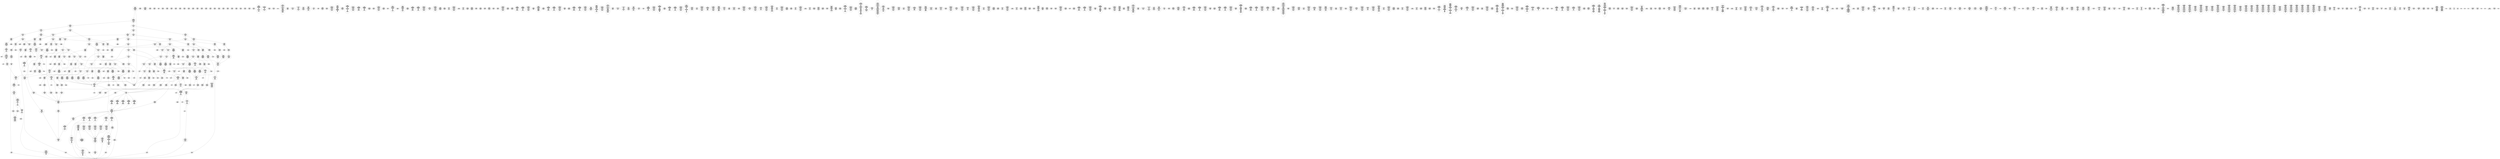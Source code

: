 /* Generated by GvGen v.1.0 (https://www.github.com/stricaud/gvgen) */

digraph G {
compound=true;
   node1 [label="[anywhere]"];
   node2 [label="# 0x0
PUSHX Data
PUSHX Data
MSTORE
PUSHX LogicData
CALLDATASIZE
LT
PUSHX Data
JUMPI
"];
   node3 [label="# 0xd
PUSHX Data
CALLDATALOAD
PUSHX BitData
SHR
PUSHX LogicData
GT
PUSHX Data
JUMPI
"];
   node4 [label="# 0x1e
PUSHX LogicData
GT
PUSHX Data
JUMPI
"];
   node5 [label="# 0x29
PUSHX LogicData
GT
PUSHX Data
JUMPI
"];
   node6 [label="# 0x34
PUSHX LogicData
EQ
PUSHX Data
JUMPI
"];
   node7 [label="# 0x3f
PUSHX LogicData
EQ
PUSHX Data
JUMPI
"];
   node8 [label="# 0x4a
PUSHX LogicData
EQ
PUSHX Data
JUMPI
"];
   node9 [label="# 0x55
PUSHX LogicData
EQ
PUSHX Data
JUMPI
"];
   node10 [label="# 0x60
PUSHX LogicData
EQ
PUSHX Data
JUMPI
"];
   node11 [label="# 0x6b
PUSHX LogicData
EQ
PUSHX Data
JUMPI
"];
   node12 [label="# 0x76
PUSHX Data
JUMP
"];
   node13 [label="# 0x7a
JUMPDEST
PUSHX LogicData
EQ
PUSHX Data
JUMPI
"];
   node14 [label="# 0x86
PUSHX LogicData
EQ
PUSHX Data
JUMPI
"];
   node15 [label="# 0x91
PUSHX LogicData
EQ
PUSHX Data
JUMPI
"];
   node16 [label="# 0x9c
PUSHX LogicData
EQ
PUSHX Data
JUMPI
"];
   node17 [label="# 0xa7
PUSHX LogicData
EQ
PUSHX Data
JUMPI
"];
   node18 [label="# 0xb2
PUSHX LogicData
EQ
PUSHX Data
JUMPI
"];
   node19 [label="# 0xbd
PUSHX Data
JUMP
"];
   node20 [label="# 0xc1
JUMPDEST
PUSHX LogicData
GT
PUSHX Data
JUMPI
"];
   node21 [label="# 0xcd
PUSHX LogicData
EQ
PUSHX Data
JUMPI
"];
   node22 [label="# 0xd8
PUSHX LogicData
EQ
PUSHX Data
JUMPI
"];
   node23 [label="# 0xe3
PUSHX LogicData
EQ
PUSHX Data
JUMPI
"];
   node24 [label="# 0xee
PUSHX LogicData
EQ
PUSHX Data
JUMPI
"];
   node25 [label="# 0xf9
PUSHX LogicData
EQ
PUSHX Data
JUMPI
"];
   node26 [label="# 0x104
PUSHX LogicData
EQ
PUSHX Data
JUMPI
"];
   node27 [label="# 0x10f
PUSHX Data
JUMP
"];
   node28 [label="# 0x113
JUMPDEST
PUSHX LogicData
EQ
PUSHX Data
JUMPI
"];
   node29 [label="# 0x11f
PUSHX LogicData
EQ
PUSHX Data
JUMPI
"];
   node30 [label="# 0x12a
PUSHX LogicData
EQ
PUSHX Data
JUMPI
"];
   node31 [label="# 0x135
PUSHX LogicData
EQ
PUSHX Data
JUMPI
"];
   node32 [label="# 0x140
PUSHX LogicData
EQ
PUSHX Data
JUMPI
"];
   node33 [label="# 0x14b
PUSHX LogicData
EQ
PUSHX Data
JUMPI
"];
   node34 [label="# 0x156
PUSHX Data
JUMP
"];
   node35 [label="# 0x15a
JUMPDEST
PUSHX LogicData
GT
PUSHX Data
JUMPI
"];
   node36 [label="# 0x166
PUSHX LogicData
GT
PUSHX Data
JUMPI
"];
   node37 [label="# 0x171
PUSHX LogicData
EQ
PUSHX Data
JUMPI
"];
   node38 [label="# 0x17c
PUSHX LogicData
EQ
PUSHX Data
JUMPI
"];
   node39 [label="# 0x187
PUSHX LogicData
EQ
PUSHX Data
JUMPI
"];
   node40 [label="# 0x192
PUSHX LogicData
EQ
PUSHX Data
JUMPI
"];
   node41 [label="# 0x19d
PUSHX LogicData
EQ
PUSHX Data
JUMPI
"];
   node42 [label="# 0x1a8
PUSHX LogicData
EQ
PUSHX Data
JUMPI
"];
   node43 [label="# 0x1b3
PUSHX Data
JUMP
"];
   node44 [label="# 0x1b7
JUMPDEST
PUSHX LogicData
EQ
PUSHX Data
JUMPI
"];
   node45 [label="# 0x1c3
PUSHX LogicData
EQ
PUSHX Data
JUMPI
"];
   node46 [label="# 0x1ce
PUSHX LogicData
EQ
PUSHX Data
JUMPI
"];
   node47 [label="# 0x1d9
PUSHX LogicData
EQ
PUSHX Data
JUMPI
"];
   node48 [label="# 0x1e4
PUSHX LogicData
EQ
PUSHX Data
JUMPI
"];
   node49 [label="# 0x1ef
PUSHX LogicData
EQ
PUSHX Data
JUMPI
"];
   node50 [label="# 0x1fa
PUSHX Data
JUMP
"];
   node51 [label="# 0x1fe
JUMPDEST
PUSHX LogicData
GT
PUSHX Data
JUMPI
"];
   node52 [label="# 0x20a
PUSHX LogicData
EQ
PUSHX Data
JUMPI
"];
   node53 [label="# 0x215
PUSHX LogicData
EQ
PUSHX Data
JUMPI
"];
   node54 [label="# 0x220
PUSHX LogicData
EQ
PUSHX Data
JUMPI
"];
   node55 [label="# 0x22b
PUSHX LogicData
EQ
PUSHX Data
JUMPI
"];
   node56 [label="# 0x236
PUSHX LogicData
EQ
PUSHX Data
JUMPI
"];
   node57 [label="# 0x241
PUSHX LogicData
EQ
PUSHX Data
JUMPI
"];
   node58 [label="# 0x24c
PUSHX Data
JUMP
"];
   node59 [label="# 0x250
JUMPDEST
PUSHX LogicData
EQ
PUSHX Data
JUMPI
"];
   node60 [label="# 0x25c
PUSHX LogicData
EQ
PUSHX Data
JUMPI
"];
   node61 [label="# 0x267
PUSHX LogicData
EQ
PUSHX Data
JUMPI
"];
   node62 [label="# 0x272
PUSHX LogicData
EQ
PUSHX Data
JUMPI
"];
   node63 [label="# 0x27d
PUSHX LogicData
EQ
PUSHX Data
JUMPI
"];
   node64 [label="# 0x288
JUMPDEST
PUSHX Data
REVERT
"];
   node65 [label="# 0x28d
JUMPDEST
CALLVALUE
ISZERO
PUSHX Data
JUMPI
"];
   node66 [label="# 0x295
PUSHX Data
REVERT
"];
   node67 [label="# 0x299
JUMPDEST
PUSHX Data
PUSHX Data
CALLDATASIZE
PUSHX Data
PUSHX Data
JUMP
"];
   node68 [label="# 0x2a8
JUMPDEST
PUSHX Data
JUMP
"];
   node69 [label="# 0x2ad
JUMPDEST
PUSHX MemData
MLOAD
PUSHX Data
PUSHX Data
JUMP
"];
   node70 [label="# 0x2ba
JUMPDEST
PUSHX MemData
MLOAD
SUB
RETURN
"];
   node71 [label="# 0x2c3
JUMPDEST
CALLVALUE
ISZERO
PUSHX Data
JUMPI
"];
   node72 [label="# 0x2cb
PUSHX Data
REVERT
"];
   node73 [label="# 0x2cf
JUMPDEST
PUSHX Data
PUSHX Data
JUMP
"];
   node74 [label="# 0x2d8
JUMPDEST
PUSHX MemData
MLOAD
PUSHX Data
PUSHX Data
JUMP
"];
   node75 [label="# 0x2e5
JUMPDEST
CALLVALUE
ISZERO
PUSHX Data
JUMPI
"];
   node76 [label="# 0x2ed
PUSHX Data
REVERT
"];
   node77 [label="# 0x2f1
JUMPDEST
PUSHX Data
PUSHX Data
CALLDATASIZE
PUSHX Data
PUSHX Data
JUMP
"];
   node78 [label="# 0x300
JUMPDEST
PUSHX Data
JUMP
"];
   node79 [label="# 0x305
JUMPDEST
PUSHX MemData
MLOAD
PUSHX Data
PUSHX Data
JUMP
"];
   node80 [label="# 0x312
JUMPDEST
CALLVALUE
ISZERO
PUSHX Data
JUMPI
"];
   node81 [label="# 0x31a
PUSHX Data
REVERT
"];
   node82 [label="# 0x31e
JUMPDEST
PUSHX Data
PUSHX Data
CALLDATASIZE
PUSHX Data
PUSHX Data
JUMP
"];
   node83 [label="# 0x32d
JUMPDEST
PUSHX Data
JUMP
"];
   node84 [label="# 0x332
JUMPDEST
STOP
"];
   node85 [label="# 0x334
JUMPDEST
CALLVALUE
ISZERO
PUSHX Data
JUMPI
"];
   node86 [label="# 0x33c
PUSHX Data
REVERT
"];
   node87 [label="# 0x340
JUMPDEST
PUSHX Data
PUSHX Data
JUMP
"];
   node88 [label="# 0x349
JUMPDEST
PUSHX MemData
MLOAD
PUSHX Data
PUSHX Data
JUMP
"];
   node89 [label="# 0x356
JUMPDEST
CALLVALUE
ISZERO
PUSHX Data
JUMPI
"];
   node90 [label="# 0x35e
PUSHX Data
REVERT
"];
   node91 [label="# 0x362
JUMPDEST
PUSHX Data
PUSHX Data
CALLDATASIZE
PUSHX Data
PUSHX Data
JUMP
"];
   node92 [label="# 0x371
JUMPDEST
PUSHX Data
JUMP
"];
   node93 [label="# 0x376
JUMPDEST
CALLVALUE
ISZERO
PUSHX Data
JUMPI
"];
   node94 [label="# 0x37e
PUSHX Data
REVERT
"];
   node95 [label="# 0x382
JUMPDEST
PUSHX Data
PUSHX Data
JUMP
"];
   node96 [label="# 0x38b
JUMPDEST
CALLVALUE
ISZERO
PUSHX Data
JUMPI
"];
   node97 [label="# 0x393
PUSHX Data
REVERT
"];
   node98 [label="# 0x397
JUMPDEST
PUSHX Data
PUSHX Data
JUMP
"];
   node99 [label="# 0x3a0
JUMPDEST
CALLVALUE
ISZERO
PUSHX Data
JUMPI
"];
   node100 [label="# 0x3a8
PUSHX Data
REVERT
"];
   node101 [label="# 0x3ac
JUMPDEST
PUSHX Data
PUSHX Data
CALLDATASIZE
PUSHX Data
PUSHX Data
JUMP
"];
   node102 [label="# 0x3bb
JUMPDEST
PUSHX Data
JUMP
"];
   node103 [label="# 0x3c0
JUMPDEST
CALLVALUE
ISZERO
PUSHX Data
JUMPI
"];
   node104 [label="# 0x3c8
PUSHX Data
REVERT
"];
   node105 [label="# 0x3cc
JUMPDEST
PUSHX Data
PUSHX Data
CALLDATASIZE
PUSHX Data
PUSHX Data
JUMP
"];
   node106 [label="# 0x3db
JUMPDEST
PUSHX Data
JUMP
"];
   node107 [label="# 0x3e0
JUMPDEST
CALLVALUE
ISZERO
PUSHX Data
JUMPI
"];
   node108 [label="# 0x3e8
PUSHX Data
REVERT
"];
   node109 [label="# 0x3ec
JUMPDEST
PUSHX Data
PUSHX Data
CALLDATASIZE
PUSHX Data
PUSHX Data
JUMP
"];
   node110 [label="# 0x3fb
JUMPDEST
PUSHX Data
JUMP
"];
   node111 [label="# 0x400
JUMPDEST
CALLVALUE
ISZERO
PUSHX Data
JUMPI
"];
   node112 [label="# 0x408
PUSHX Data
REVERT
"];
   node113 [label="# 0x40c
JUMPDEST
PUSHX Data
PUSHX Data
JUMP
"];
   node114 [label="# 0x415
JUMPDEST
CALLVALUE
ISZERO
PUSHX Data
JUMPI
"];
   node115 [label="# 0x41d
PUSHX Data
REVERT
"];
   node116 [label="# 0x421
JUMPDEST
PUSHX Data
PUSHX Data
JUMP
"];
   node117 [label="# 0x42a
JUMPDEST
CALLVALUE
ISZERO
PUSHX Data
JUMPI
"];
   node118 [label="# 0x432
PUSHX Data
REVERT
"];
   node119 [label="# 0x436
JUMPDEST
PUSHX Data
PUSHX Data
JUMP
"];
   node120 [label="# 0x43f
JUMPDEST
CALLVALUE
ISZERO
PUSHX Data
JUMPI
"];
   node121 [label="# 0x447
PUSHX Data
REVERT
"];
   node122 [label="# 0x44b
JUMPDEST
PUSHX Data
PUSHX Data
CALLDATASIZE
PUSHX Data
PUSHX Data
JUMP
"];
   node123 [label="# 0x45a
JUMPDEST
PUSHX Data
JUMP
"];
   node124 [label="# 0x45f
JUMPDEST
CALLVALUE
ISZERO
PUSHX Data
JUMPI
"];
   node125 [label="# 0x467
PUSHX Data
REVERT
"];
   node126 [label="# 0x46b
JUMPDEST
PUSHX Data
PUSHX Data
CALLDATASIZE
PUSHX Data
PUSHX Data
JUMP
"];
   node127 [label="# 0x47a
JUMPDEST
PUSHX Data
JUMP
"];
   node128 [label="# 0x47f
JUMPDEST
CALLVALUE
ISZERO
PUSHX Data
JUMPI
"];
   node129 [label="# 0x487
PUSHX Data
REVERT
"];
   node130 [label="# 0x48b
JUMPDEST
PUSHX Data
PUSHX Data
JUMP
"];
   node131 [label="# 0x494
JUMPDEST
CALLVALUE
ISZERO
PUSHX Data
JUMPI
"];
   node132 [label="# 0x49c
PUSHX Data
REVERT
"];
   node133 [label="# 0x4a0
JUMPDEST
PUSHX Data
PUSHX Data
JUMP
"];
   node134 [label="# 0x4a9
JUMPDEST
CALLVALUE
ISZERO
PUSHX Data
JUMPI
"];
   node135 [label="# 0x4b1
PUSHX Data
REVERT
"];
   node136 [label="# 0x4b5
JUMPDEST
PUSHX Data
PUSHX Data
CALLDATASIZE
PUSHX Data
PUSHX Data
JUMP
"];
   node137 [label="# 0x4c4
JUMPDEST
PUSHX Data
JUMP
"];
   node138 [label="# 0x4c9
JUMPDEST
CALLVALUE
ISZERO
PUSHX Data
JUMPI
"];
   node139 [label="# 0x4d1
PUSHX Data
REVERT
"];
   node140 [label="# 0x4d5
JUMPDEST
PUSHX Data
PUSHX Data
JUMP
"];
   node141 [label="# 0x4de
JUMPDEST
CALLVALUE
ISZERO
PUSHX Data
JUMPI
"];
   node142 [label="# 0x4e6
PUSHX Data
REVERT
"];
   node143 [label="# 0x4ea
JUMPDEST
PUSHX Data
PUSHX Data
JUMP
"];
   node144 [label="# 0x4f3
JUMPDEST
CALLVALUE
ISZERO
PUSHX Data
JUMPI
"];
   node145 [label="# 0x4fb
PUSHX Data
REVERT
"];
   node146 [label="# 0x4ff
JUMPDEST
PUSHX Data
PUSHX Data
CALLDATASIZE
PUSHX Data
PUSHX Data
JUMP
"];
   node147 [label="# 0x50e
JUMPDEST
PUSHX Data
JUMP
"];
   node148 [label="# 0x513
JUMPDEST
CALLVALUE
ISZERO
PUSHX Data
JUMPI
"];
   node149 [label="# 0x51b
PUSHX Data
REVERT
"];
   node150 [label="# 0x51f
JUMPDEST
PUSHX Data
PUSHX Data
JUMP
"];
   node151 [label="# 0x528
JUMPDEST
CALLVALUE
ISZERO
PUSHX Data
JUMPI
"];
   node152 [label="# 0x530
PUSHX Data
REVERT
"];
   node153 [label="# 0x534
JUMPDEST
PUSHX Data
PUSHX Data
JUMP
"];
   node154 [label="# 0x53d
JUMPDEST
CALLVALUE
ISZERO
PUSHX Data
JUMPI
"];
   node155 [label="# 0x545
PUSHX Data
REVERT
"];
   node156 [label="# 0x549
JUMPDEST
PUSHX Data
PUSHX Data
CALLDATASIZE
PUSHX Data
PUSHX Data
JUMP
"];
   node157 [label="# 0x558
JUMPDEST
PUSHX Data
JUMP
"];
   node158 [label="# 0x55d
JUMPDEST
CALLVALUE
ISZERO
PUSHX Data
JUMPI
"];
   node159 [label="# 0x565
PUSHX Data
REVERT
"];
   node160 [label="# 0x569
JUMPDEST
PUSHX Data
PUSHX Data
JUMP
"];
   node161 [label="# 0x572
JUMPDEST
CALLVALUE
ISZERO
PUSHX Data
JUMPI
"];
   node162 [label="# 0x57a
PUSHX Data
REVERT
"];
   node163 [label="# 0x57e
JUMPDEST
PUSHX Data
PUSHX Data
CALLDATASIZE
PUSHX Data
PUSHX Data
JUMP
"];
   node164 [label="# 0x58d
JUMPDEST
PUSHX Data
JUMP
"];
   node165 [label="# 0x592
JUMPDEST
CALLVALUE
ISZERO
PUSHX Data
JUMPI
"];
   node166 [label="# 0x59a
PUSHX Data
REVERT
"];
   node167 [label="# 0x59e
JUMPDEST
PUSHX Data
PUSHX Data
JUMP
"];
   node168 [label="# 0x5a7
JUMPDEST
CALLVALUE
ISZERO
PUSHX Data
JUMPI
"];
   node169 [label="# 0x5af
PUSHX Data
REVERT
"];
   node170 [label="# 0x5b3
JUMPDEST
PUSHX Data
PUSHX Data
JUMP
"];
   node171 [label="# 0x5bc
JUMPDEST
CALLVALUE
ISZERO
PUSHX Data
JUMPI
"];
   node172 [label="# 0x5c4
PUSHX Data
REVERT
"];
   node173 [label="# 0x5c8
JUMPDEST
PUSHX Data
PUSHX Data
JUMP
"];
   node174 [label="# 0x5d1
JUMPDEST
PUSHX Data
PUSHX Data
CALLDATASIZE
PUSHX Data
PUSHX Data
JUMP
"];
   node175 [label="# 0x5df
JUMPDEST
PUSHX Data
JUMP
"];
   node176 [label="# 0x5e4
JUMPDEST
CALLVALUE
ISZERO
PUSHX Data
JUMPI
"];
   node177 [label="# 0x5ec
PUSHX Data
REVERT
"];
   node178 [label="# 0x5f0
JUMPDEST
PUSHX Data
PUSHX Data
CALLDATASIZE
PUSHX Data
PUSHX Data
JUMP
"];
   node179 [label="# 0x5ff
JUMPDEST
PUSHX Data
JUMP
"];
   node180 [label="# 0x604
JUMPDEST
PUSHX Data
PUSHX Data
CALLDATASIZE
PUSHX Data
PUSHX Data
JUMP
"];
   node181 [label="# 0x612
JUMPDEST
PUSHX Data
JUMP
"];
   node182 [label="# 0x617
JUMPDEST
CALLVALUE
ISZERO
PUSHX Data
JUMPI
"];
   node183 [label="# 0x61f
PUSHX Data
REVERT
"];
   node184 [label="# 0x623
JUMPDEST
PUSHX Data
PUSHX Data
JUMP
"];
   node185 [label="# 0x62c
JUMPDEST
CALLVALUE
ISZERO
PUSHX Data
JUMPI
"];
   node186 [label="# 0x634
PUSHX Data
REVERT
"];
   node187 [label="# 0x638
JUMPDEST
PUSHX Data
PUSHX Data
JUMP
"];
   node188 [label="# 0x641
JUMPDEST
CALLVALUE
ISZERO
PUSHX Data
JUMPI
"];
   node189 [label="# 0x649
PUSHX Data
REVERT
"];
   node190 [label="# 0x64d
JUMPDEST
PUSHX Data
PUSHX Data
JUMP
"];
   node191 [label="# 0x656
JUMPDEST
CALLVALUE
ISZERO
PUSHX Data
JUMPI
"];
   node192 [label="# 0x65e
PUSHX Data
REVERT
"];
   node193 [label="# 0x662
JUMPDEST
PUSHX Data
PUSHX Data
CALLDATASIZE
PUSHX Data
PUSHX Data
JUMP
"];
   node194 [label="# 0x671
JUMPDEST
PUSHX Data
JUMP
"];
   node195 [label="# 0x676
JUMPDEST
CALLVALUE
ISZERO
PUSHX Data
JUMPI
"];
   node196 [label="# 0x67e
PUSHX Data
REVERT
"];
   node197 [label="# 0x682
JUMPDEST
PUSHX Data
PUSHX Data
CALLDATASIZE
PUSHX Data
PUSHX Data
JUMP
"];
   node198 [label="# 0x691
JUMPDEST
PUSHX Data
JUMP
"];
   node199 [label="# 0x696
JUMPDEST
CALLVALUE
ISZERO
PUSHX Data
JUMPI
"];
   node200 [label="# 0x69e
PUSHX Data
REVERT
"];
   node201 [label="# 0x6a2
JUMPDEST
PUSHX Data
PUSHX Data
CALLDATASIZE
PUSHX Data
PUSHX Data
JUMP
"];
   node202 [label="# 0x6b1
JUMPDEST
PUSHX Data
JUMP
"];
   node203 [label="# 0x6b6
JUMPDEST
CALLVALUE
ISZERO
PUSHX Data
JUMPI
"];
   node204 [label="# 0x6be
PUSHX Data
REVERT
"];
   node205 [label="# 0x6c2
JUMPDEST
PUSHX Data
PUSHX Data
CALLDATASIZE
PUSHX Data
PUSHX Data
JUMP
"];
   node206 [label="# 0x6d1
JUMPDEST
PUSHX Data
JUMP
"];
   node207 [label="# 0x6d6
JUMPDEST
CALLVALUE
ISZERO
PUSHX Data
JUMPI
"];
   node208 [label="# 0x6de
PUSHX Data
REVERT
"];
   node209 [label="# 0x6e2
JUMPDEST
PUSHX Data
PUSHX Data
CALLDATASIZE
PUSHX Data
PUSHX Data
JUMP
"];
   node210 [label="# 0x6f1
JUMPDEST
PUSHX Data
JUMP
"];
   node211 [label="# 0x6f6
JUMPDEST
CALLVALUE
ISZERO
PUSHX Data
JUMPI
"];
   node212 [label="# 0x6fe
PUSHX Data
REVERT
"];
   node213 [label="# 0x702
JUMPDEST
PUSHX Data
PUSHX Data
CALLDATASIZE
PUSHX Data
PUSHX Data
JUMP
"];
   node214 [label="# 0x711
JUMPDEST
PUSHX Data
JUMP
"];
   node215 [label="# 0x716
JUMPDEST
CALLVALUE
ISZERO
PUSHX Data
JUMPI
"];
   node216 [label="# 0x71e
PUSHX Data
REVERT
"];
   node217 [label="# 0x722
JUMPDEST
PUSHX Data
PUSHX Data
JUMP
"];
   node218 [label="# 0x72b
JUMPDEST
CALLVALUE
ISZERO
PUSHX Data
JUMPI
"];
   node219 [label="# 0x733
PUSHX Data
REVERT
"];
   node220 [label="# 0x737
JUMPDEST
PUSHX Data
PUSHX Data
CALLDATASIZE
PUSHX Data
PUSHX Data
JUMP
"];
   node221 [label="# 0x746
JUMPDEST
PUSHX Data
JUMP
"];
   node222 [label="# 0x74b
JUMPDEST
CALLVALUE
ISZERO
PUSHX Data
JUMPI
"];
   node223 [label="# 0x753
PUSHX Data
REVERT
"];
   node224 [label="# 0x757
JUMPDEST
PUSHX Data
PUSHX Data
CALLDATASIZE
PUSHX Data
PUSHX Data
JUMP
"];
   node225 [label="# 0x766
JUMPDEST
PUSHX Data
JUMP
"];
   node226 [label="# 0x76b
JUMPDEST
PUSHX Data
PUSHX Data
CALLDATASIZE
PUSHX Data
PUSHX Data
JUMP
"];
   node227 [label="# 0x779
JUMPDEST
PUSHX Data
JUMP
"];
   node228 [label="# 0x77e
JUMPDEST
CALLVALUE
ISZERO
PUSHX Data
JUMPI
"];
   node229 [label="# 0x786
PUSHX Data
REVERT
"];
   node230 [label="# 0x78a
JUMPDEST
PUSHX Data
PUSHX Data
JUMP
"];
   node231 [label="# 0x793
JUMPDEST
PUSHX Data
PUSHX ArithData
PUSHX BitData
PUSHX BitData
SHL
SUB
NOT
AND
PUSHX BitData
PUSHX BitData
SHL
EQ
PUSHX Data
JUMPI
"];
   node232 [label="# 0x7af
PUSHX ArithData
PUSHX BitData
PUSHX BitData
SHL
SUB
NOT
AND
PUSHX BitData
PUSHX BitData
SHL
EQ
"];
   node233 [label="# 0x7c4
JUMPDEST
PUSHX Data
JUMPI
"];
   node234 [label="# 0x7ca
PUSHX Data
PUSHX Data
JUMP
"];
   node235 [label="# 0x7d3
JUMPDEST
"];
   node236 [label="# 0x7d6
JUMPDEST
JUMP
"];
   node237 [label="# 0x7db
JUMPDEST
PUSHX Data
PUSHX StorData
SLOAD
PUSHX Data
PUSHX Data
JUMP
"];
   node238 [label="# 0x7ea
JUMPDEST
PUSHX ArithData
ADD
PUSHX ArithData
DIV
MUL
PUSHX ArithData
ADD
PUSHX MemData
MLOAD
ADD
PUSHX Data
MSTORE
MSTORE
PUSHX ArithData
ADD
SLOAD
PUSHX Data
PUSHX Data
JUMP
"];
   node239 [label="# 0x816
JUMPDEST
ISZERO
PUSHX Data
JUMPI
"];
   node240 [label="# 0x81d
PUSHX LogicData
LT
PUSHX Data
JUMPI
"];
   node241 [label="# 0x825
PUSHX ArithData
SLOAD
DIV
MUL
MSTORE
PUSHX ArithData
ADD
PUSHX Data
JUMP
"];
   node242 [label="# 0x838
JUMPDEST
ADD
PUSHX Data
MSTORE
PUSHX Data
PUSHX Data
SHA3
"];
   node243 [label="# 0x846
JUMPDEST
SLOAD
MSTORE
PUSHX ArithData
ADD
PUSHX ArithData
ADD
GT
PUSHX Data
JUMPI
"];
   node244 [label="# 0x85a
SUB
PUSHX BitData
AND
ADD
"];
   node245 [label="# 0x863
JUMPDEST
JUMP
"];
   node246 [label="# 0x86d
JUMPDEST
PUSHX Data
PUSHX Data
PUSHX Data
JUMP
"];
   node247 [label="# 0x878
JUMPDEST
PUSHX Data
JUMPI
"];
   node248 [label="# 0x87d
PUSHX MemData
MLOAD
PUSHX BitData
PUSHX BitData
SHL
MSTORE
PUSHX ArithData
ADD
PUSHX Data
PUSHX Data
JUMP
"];
   node249 [label="# 0x894
JUMPDEST
PUSHX MemData
MLOAD
SUB
REVERT
"];
   node250 [label="# 0x89d
JUMPDEST
PUSHX Data
MSTORE
PUSHX Data
PUSHX Data
MSTORE
PUSHX Data
SHA3
SLOAD
PUSHX ArithData
PUSHX BitData
PUSHX BitData
SHL
SUB
AND
JUMP
"];
   node251 [label="# 0x8b9
JUMPDEST
PUSHX Data
PUSHX Data
PUSHX Data
JUMP
"];
   node252 [label="# 0x8c4
JUMPDEST
PUSHX ArithData
PUSHX BitData
PUSHX BitData
SHL
SUB
AND
PUSHX ArithData
PUSHX BitData
PUSHX BitData
SHL
SUB
AND
EQ
ISZERO
PUSHX Data
JUMPI
"];
   node253 [label="# 0x8e1
PUSHX MemData
MLOAD
PUSHX BitData
PUSHX BitData
SHL
MSTORE
PUSHX ArithData
ADD
PUSHX Data
PUSHX Data
JUMP
"];
   node254 [label="# 0x8f8
JUMPDEST
PUSHX ArithData
PUSHX BitData
PUSHX BitData
SHL
SUB
AND
PUSHX Data
PUSHX Data
JUMP
"];
   node255 [label="# 0x90a
JUMPDEST
PUSHX ArithData
PUSHX BitData
PUSHX BitData
SHL
SUB
AND
EQ
PUSHX Data
JUMPI
"];
   node256 [label="# 0x91a
PUSHX Data
PUSHX Data
PUSHX Data
JUMP
"];
   node257 [label="# 0x926
JUMPDEST
PUSHX Data
JUMPI
"];
   node258 [label="# 0x92b
PUSHX MemData
MLOAD
PUSHX BitData
PUSHX BitData
SHL
MSTORE
PUSHX ArithData
ADD
PUSHX Data
PUSHX Data
JUMP
"];
   node259 [label="# 0x942
JUMPDEST
PUSHX Data
PUSHX Data
JUMP
"];
   node260 [label="# 0x94c
JUMPDEST
JUMP
"];
   node261 [label="# 0x951
JUMPDEST
PUSHX StorData
SLOAD
JUMP
"];
   node262 [label="# 0x957
JUMPDEST
PUSHX StorData
SLOAD
PUSHX ArithData
PUSHX BitData
PUSHX BitData
SHL
SUB
AND
CALLER
EQ
PUSHX Data
JUMPI
"];
   node263 [label="# 0x96a
PUSHX Data
REVERT
"];
   node264 [label="# 0x96e
JUMPDEST
PUSHX Data
MSTORE
PUSHX Data
PUSHX ArithData
MSTORE
PUSHX Data
SHA3
MLOAD
PUSHX Data
ADD
PUSHX Data
JUMP
"];
   node265 [label="# 0x98d
JUMPDEST
PUSHX Data
PUSHX Data
PUSHX Data
PUSHX Data
JUMP
"];
   node266 [label="# 0x999
JUMPDEST
JUMP
"];
   node267 [label="# 0x99e
JUMPDEST
PUSHX StorData
SLOAD
JUMP
"];
   node268 [label="# 0x9a4
JUMPDEST
PUSHX Data
PUSHX Data
JUMP
"];
   node269 [label="# 0x9ac
JUMPDEST
PUSHX ArithData
PUSHX BitData
PUSHX BitData
SHL
SUB
AND
PUSHX Data
PUSHX Data
JUMP
"];
   node270 [label="# 0x9bd
JUMPDEST
PUSHX ArithData
PUSHX BitData
PUSHX BitData
SHL
SUB
AND
EQ
PUSHX Data
JUMPI
"];
   node271 [label="# 0x9cc
PUSHX MemData
MLOAD
PUSHX BitData
PUSHX BitData
SHL
MSTORE
PUSHX ArithData
ADD
PUSHX Data
PUSHX Data
JUMP
"];
   node272 [label="# 0x9e3
JUMPDEST
PUSHX LogicData
GT
PUSHX Data
JUMPI
"];
   node273 [label="# 0x9ec
PUSHX MemData
MLOAD
PUSHX BitData
PUSHX BitData
SHL
MSTORE
PUSHX ArithData
ADD
PUSHX Data
PUSHX Data
JUMP
"];
   node274 [label="# 0xa03
JUMPDEST
PUSHX Data
PUSHX Data
PUSHX Data
PUSHX Data
JUMP
"];
   node275 [label="# 0xa11
JUMPDEST
PUSHX Data
PUSHX Data
JUMP
"];
   node276 [label="# 0xa1b
JUMPDEST
GT
ISZERO
PUSHX Data
JUMPI
"];
   node277 [label="# 0xa22
PUSHX MemData
MLOAD
PUSHX BitData
PUSHX BitData
SHL
MSTORE
PUSHX ArithData
ADD
PUSHX Data
PUSHX Data
JUMP
"];
   node278 [label="# 0xa39
JUMPDEST
PUSHX Data
"];
   node279 [label="# 0xa3c
JUMPDEST
LT
ISZERO
PUSHX Data
JUMPI
"];
   node280 [label="# 0xa45
PUSHX Data
PUSHX Data
PUSHX Data
JUMP
"];
   node281 [label="# 0xa4e
JUMPDEST
PUSHX Data
PUSHX Data
PUSHX Data
PUSHX Data
JUMP
"];
   node282 [label="# 0xa5c
JUMPDEST
PUSHX Data
JUMP
"];
   node283 [label="# 0xa61
JUMPDEST
PUSHX Data
PUSHX Data
JUMP
"];
   node284 [label="# 0xa6b
JUMPDEST
PUSHX Data
JUMP
"];
   node285 [label="# 0xa73
JUMPDEST
PUSHX Data
PUSHX Data
PUSHX Data
JUMP
"];
   node286 [label="# 0xa7e
JUMPDEST
PUSHX Data
JUMP
"];
   node287 [label="# 0xa84
JUMPDEST
PUSHX Data
JUMPI
"];
   node288 [label="# 0xa89
PUSHX MemData
MLOAD
PUSHX BitData
PUSHX BitData
SHL
MSTORE
PUSHX ArithData
ADD
PUSHX Data
PUSHX Data
JUMP
"];
   node289 [label="# 0xaa0
JUMPDEST
PUSHX Data
PUSHX Data
JUMP
"];
   node290 [label="# 0xaab
JUMPDEST
PUSHX Data
PUSHX Data
JUMP
"];
   node291 [label="# 0xab3
JUMPDEST
PUSHX ArithData
PUSHX BitData
PUSHX BitData
SHL
SUB
AND
PUSHX Data
PUSHX Data
JUMP
"];
   node292 [label="# 0xac4
JUMPDEST
PUSHX ArithData
PUSHX BitData
PUSHX BitData
SHL
SUB
AND
EQ
PUSHX Data
JUMPI
"];
   node293 [label="# 0xad3
PUSHX MemData
MLOAD
PUSHX BitData
PUSHX BitData
SHL
MSTORE
PUSHX ArithData
ADD
PUSHX Data
PUSHX Data
JUMP
"];
   node294 [label="# 0xaea
JUMPDEST
PUSHX Data
SSTORE
JUMP
"];
   node295 [label="# 0xaef
JUMPDEST
PUSHX Data
PUSHX Data
JUMP
"];
   node296 [label="# 0xaf7
JUMPDEST
PUSHX ArithData
PUSHX BitData
PUSHX BitData
SHL
SUB
AND
PUSHX Data
PUSHX Data
JUMP
"];
   node297 [label="# 0xb08
JUMPDEST
PUSHX ArithData
PUSHX BitData
PUSHX BitData
SHL
SUB
AND
EQ
PUSHX Data
JUMPI
"];
   node298 [label="# 0xb17
PUSHX MemData
MLOAD
PUSHX BitData
PUSHX BitData
SHL
MSTORE
PUSHX ArithData
ADD
PUSHX Data
PUSHX Data
JUMP
"];
   node299 [label="# 0xb2e
JUMPDEST
PUSHX StorData
SLOAD
PUSHX BitData
NOT
AND
PUSHX ArithData
DIV
PUSHX BitData
AND
ISZERO
MUL
OR
SSTORE
JUMP
"];
   node300 [label="# 0xb4d
JUMPDEST
PUSHX Data
JUMP
"];
   node301 [label="# 0xb53
JUMPDEST
PUSHX Data
PUSHX Data
JUMP
"];
   node302 [label="# 0xb5b
JUMPDEST
PUSHX ArithData
PUSHX BitData
PUSHX BitData
SHL
SUB
AND
PUSHX Data
PUSHX Data
JUMP
"];
   node303 [label="# 0xb6c
JUMPDEST
PUSHX ArithData
PUSHX BitData
PUSHX BitData
SHL
SUB
AND
EQ
PUSHX Data
JUMPI
"];
   node304 [label="# 0xb7b
PUSHX MemData
MLOAD
PUSHX BitData
PUSHX BitData
SHL
MSTORE
PUSHX ArithData
ADD
PUSHX Data
PUSHX Data
JUMP
"];
   node305 [label="# 0xb92
JUMPDEST
PUSHX MemData
MLOAD
SELFBALANCE
CALLER
ISZERO
PUSHX ArithData
MUL
PUSHX Data
CALL
ISZERO
ISZERO
PUSHX Data
JUMPI
"];
   node306 [label="# 0xbb8
RETURNDATASIZE
PUSHX Data
RETURNDATACOPY
RETURNDATASIZE
PUSHX Data
REVERT
"];
   node307 [label="# 0xbc1
JUMPDEST
JUMP
"];
   node308 [label="# 0xbc5
JUMPDEST
PUSHX Data
PUSHX MemData
MLOAD
PUSHX ArithData
ADD
PUSHX Data
MSTORE
PUSHX Data
MSTORE
PUSHX Data
JUMP
"];
   node309 [label="# 0xbe0
JUMPDEST
PUSHX Data
PUSHX Data
JUMP
"];
   node310 [label="# 0xbe8
JUMPDEST
PUSHX ArithData
PUSHX BitData
PUSHX BitData
SHL
SUB
AND
PUSHX Data
PUSHX Data
JUMP
"];
   node311 [label="# 0xbf9
JUMPDEST
PUSHX ArithData
PUSHX BitData
PUSHX BitData
SHL
SUB
AND
EQ
PUSHX Data
JUMPI
"];
   node312 [label="# 0xc08
PUSHX MemData
MLOAD
PUSHX BitData
PUSHX BitData
SHL
MSTORE
PUSHX ArithData
ADD
PUSHX Data
PUSHX Data
JUMP
"];
   node313 [label="# 0xc1f
JUMPDEST
PUSHX Data
SSTORE
JUMP
"];
   node314 [label="# 0xc24
JUMPDEST
PUSHX StorData
SLOAD
JUMP
"];
   node315 [label="# 0xc2a
JUMPDEST
PUSHX StorData
SLOAD
PUSHX BitData
AND
JUMP
"];
   node316 [label="# 0xc33
JUMPDEST
PUSHX Data
PUSHX Data
JUMP
"];
   node317 [label="# 0xc3b
JUMPDEST
PUSHX ArithData
PUSHX BitData
PUSHX BitData
SHL
SUB
AND
PUSHX Data
PUSHX Data
JUMP
"];
   node318 [label="# 0xc4c
JUMPDEST
PUSHX ArithData
PUSHX BitData
PUSHX BitData
SHL
SUB
AND
EQ
PUSHX Data
JUMPI
"];
   node319 [label="# 0xc5b
PUSHX MemData
MLOAD
PUSHX BitData
PUSHX BitData
SHL
MSTORE
PUSHX ArithData
ADD
PUSHX Data
PUSHX Data
JUMP
"];
   node320 [label="# 0xc72
JUMPDEST
MLOAD
PUSHX Data
PUSHX Data
PUSHX ArithData
ADD
PUSHX Data
JUMP
"];
   node321 [label="# 0xc85
JUMPDEST
PUSHX StorData
SLOAD
JUMP
"];
   node322 [label="# 0xc8b
JUMPDEST
PUSHX StorData
SLOAD
PUSHX Data
DIV
PUSHX BitData
AND
JUMP
"];
   node323 [label="# 0xc99
JUMPDEST
PUSHX Data
MSTORE
PUSHX Data
PUSHX Data
MSTORE
PUSHX Data
SHA3
SLOAD
PUSHX ArithData
PUSHX BitData
PUSHX BitData
SHL
SUB
AND
PUSHX Data
JUMPI
"];
   node324 [label="# 0xcb7
PUSHX MemData
MLOAD
PUSHX BitData
PUSHX BitData
SHL
MSTORE
PUSHX ArithData
ADD
PUSHX Data
PUSHX Data
JUMP
"];
   node325 [label="# 0xcce
JUMPDEST
PUSHX Data
PUSHX Data
JUMP
"];
   node326 [label="# 0xcd6
JUMPDEST
PUSHX ArithData
PUSHX BitData
PUSHX BitData
SHL
SUB
AND
PUSHX Data
PUSHX Data
JUMP
"];
   node327 [label="# 0xce7
JUMPDEST
PUSHX ArithData
PUSHX BitData
PUSHX BitData
SHL
SUB
AND
EQ
PUSHX Data
JUMPI
"];
   node328 [label="# 0xcf6
PUSHX MemData
MLOAD
PUSHX BitData
PUSHX BitData
SHL
MSTORE
PUSHX ArithData
ADD
PUSHX Data
PUSHX Data
JUMP
"];
   node329 [label="# 0xd0d
JUMPDEST
PUSHX StorData
SLOAD
PUSHX BitData
NOT
AND
PUSHX BitData
AND
ISZERO
OR
SSTORE
JUMP
"];
   node330 [label="# 0xd21
JUMPDEST
PUSHX StorData
SLOAD
PUSHX Data
PUSHX Data
JUMP
"];
   node331 [label="# 0xd2e
JUMPDEST
PUSHX ArithData
ADD
PUSHX ArithData
DIV
MUL
PUSHX ArithData
ADD
PUSHX MemData
MLOAD
ADD
PUSHX Data
MSTORE
MSTORE
PUSHX ArithData
ADD
SLOAD
PUSHX Data
PUSHX Data
JUMP
"];
   node332 [label="# 0xd5a
JUMPDEST
ISZERO
PUSHX Data
JUMPI
"];
   node333 [label="# 0xd61
PUSHX LogicData
LT
PUSHX Data
JUMPI
"];
   node334 [label="# 0xd69
PUSHX ArithData
SLOAD
DIV
MUL
MSTORE
PUSHX ArithData
ADD
PUSHX Data
JUMP
"];
   node335 [label="# 0xd7c
JUMPDEST
ADD
PUSHX Data
MSTORE
PUSHX Data
PUSHX Data
SHA3
"];
   node336 [label="# 0xd8a
JUMPDEST
SLOAD
MSTORE
PUSHX ArithData
ADD
PUSHX ArithData
ADD
GT
PUSHX Data
JUMPI
"];
   node337 [label="# 0xd9e
SUB
PUSHX BitData
AND
ADD
"];
   node338 [label="# 0xda7
JUMPDEST
JUMP
"];
   node339 [label="# 0xdaf
JUMPDEST
PUSHX Data
PUSHX ArithData
PUSHX BitData
PUSHX BitData
SHL
SUB
AND
PUSHX Data
JUMPI
"];
   node340 [label="# 0xdc0
PUSHX MemData
MLOAD
PUSHX BitData
PUSHX BitData
SHL
MSTORE
PUSHX ArithData
ADD
PUSHX Data
PUSHX Data
JUMP
"];
   node341 [label="# 0xdd7
JUMPDEST
PUSHX ArithData
PUSHX BitData
PUSHX BitData
SHL
SUB
AND
PUSHX Data
MSTORE
PUSHX Data
PUSHX Data
MSTORE
PUSHX Data
SHA3
SLOAD
JUMP
"];
   node342 [label="# 0xdf3
JUMPDEST
PUSHX Data
PUSHX Data
JUMP
"];
   node343 [label="# 0xdfb
JUMPDEST
PUSHX ArithData
PUSHX BitData
PUSHX BitData
SHL
SUB
AND
PUSHX Data
PUSHX Data
JUMP
"];
   node344 [label="# 0xe0c
JUMPDEST
PUSHX ArithData
PUSHX BitData
PUSHX BitData
SHL
SUB
AND
EQ
PUSHX Data
JUMPI
"];
   node345 [label="# 0xe1b
PUSHX MemData
MLOAD
PUSHX BitData
PUSHX BitData
SHL
MSTORE
PUSHX ArithData
ADD
PUSHX Data
PUSHX Data
JUMP
"];
   node346 [label="# 0xe32
JUMPDEST
PUSHX Data
PUSHX Data
PUSHX Data
JUMP
"];
   node347 [label="# 0xe3c
JUMPDEST
JUMP
"];
   node348 [label="# 0xe3e
JUMPDEST
PUSHX Data
PUSHX Data
JUMP
"];
   node349 [label="# 0xe46
JUMPDEST
PUSHX ArithData
PUSHX BitData
PUSHX BitData
SHL
SUB
AND
PUSHX Data
PUSHX Data
JUMP
"];
   node350 [label="# 0xe57
JUMPDEST
PUSHX ArithData
PUSHX BitData
PUSHX BitData
SHL
SUB
AND
EQ
PUSHX Data
JUMPI
"];
   node351 [label="# 0xe66
PUSHX MemData
MLOAD
PUSHX BitData
PUSHX BitData
SHL
MSTORE
PUSHX ArithData
ADD
PUSHX Data
PUSHX Data
JUMP
"];
   node352 [label="# 0xe7d
JUMPDEST
PUSHX StorData
SLOAD
PUSHX ArithData
PUSHX BitData
PUSHX BitData
SHL
SUB
NOT
AND
PUSHX ArithData
PUSHX BitData
PUSHX BitData
SHL
SUB
AND
OR
SSTORE
JUMP
"];
   node353 [label="# 0xe9f
JUMPDEST
PUSHX StorData
SLOAD
PUSHX ArithData
PUSHX BitData
PUSHX BitData
SHL
SUB
AND
JUMP
"];
   node354 [label="# 0xeae
JUMPDEST
PUSHX Data
JUMP
"];
   node355 [label="# 0xeb4
JUMPDEST
PUSHX Data
PUSHX StorData
SLOAD
PUSHX Data
PUSHX Data
JUMP
"];
   node356 [label="# 0xec3
JUMPDEST
PUSHX StorData
SLOAD
CALLVALUE
PUSHX Data
PUSHX Data
JUMP
"];
   node357 [label="# 0xed2
JUMPDEST
EQ
PUSHX Data
JUMPI
"];
   node358 [label="# 0xed8
PUSHX MemData
MLOAD
PUSHX BitData
PUSHX BitData
SHL
MSTORE
PUSHX ArithData
ADD
PUSHX Data
PUSHX Data
JUMP
"];
   node359 [label="# 0xeef
JUMPDEST
PUSHX LogicData
PUSHX StorData
SLOAD
EQ
ISZERO
PUSHX Data
JUMPI
"];
   node360 [label="# 0xefb
PUSHX MemData
MLOAD
PUSHX BitData
PUSHX BitData
SHL
MSTORE
PUSHX ArithData
ADD
PUSHX Data
PUSHX Data
JUMP
"];
   node361 [label="# 0xf12
JUMPDEST
PUSHX Data
PUSHX Data
SSTORE
PUSHX StorData
SLOAD
PUSHX BitData
AND
ISZERO
ISZERO
PUSHX Data
JUMPI
"];
   node362 [label="# 0xf25
PUSHX StorData
SLOAD
PUSHX Data
DIV
PUSHX BitData
AND
ISZERO
"];
   node363 [label="# 0xf32
JUMPDEST
ISZERO
PUSHX Data
JUMPI
"];
   node364 [label="# 0xf39
PUSHX StorData
SLOAD
PUSHX Data
DIV
PUSHX BitData
AND
"];
   node365 [label="# 0xf46
JUMPDEST
PUSHX Data
JUMPI
"];
   node366 [label="# 0xf4b
PUSHX MemData
MLOAD
PUSHX BitData
PUSHX BitData
SHL
MSTORE
PUSHX ArithData
ADD
PUSHX Data
PUSHX Data
JUMP
"];
   node367 [label="# 0xf62
JUMPDEST
PUSHX LogicData
GT
PUSHX Data
JUMPI
"];
   node368 [label="# 0xf6b
PUSHX MemData
MLOAD
PUSHX BitData
PUSHX BitData
SHL
MSTORE
PUSHX ArithData
ADD
PUSHX Data
PUSHX Data
JUMP
"];
   node369 [label="# 0xf82
JUMPDEST
PUSHX StorData
SLOAD
GT
ISZERO
PUSHX Data
JUMPI
"];
   node370 [label="# 0xf8d
PUSHX MemData
MLOAD
PUSHX BitData
PUSHX BitData
SHL
MSTORE
PUSHX ArithData
ADD
PUSHX Data
PUSHX Data
JUMP
"];
   node371 [label="# 0xfa4
JUMPDEST
PUSHX StorData
SLOAD
CALLER
PUSHX Data
MSTORE
PUSHX Data
PUSHX Data
MSTORE
PUSHX Data
SHA3
SLOAD
PUSHX Data
PUSHX Data
JUMP
"];
   node372 [label="# 0xfc2
JUMPDEST
GT
ISZERO
PUSHX Data
JUMPI
"];
   node373 [label="# 0xfc9
PUSHX MemData
MLOAD
PUSHX BitData
PUSHX BitData
SHL
MSTORE
PUSHX ArithData
ADD
PUSHX Data
PUSHX Data
JUMP
"];
   node374 [label="# 0xfe0
JUMPDEST
PUSHX Data
PUSHX Data
PUSHX Data
PUSHX Data
JUMP
"];
   node375 [label="# 0xfee
JUMPDEST
PUSHX Data
PUSHX Data
JUMP
"];
   node376 [label="# 0xff8
JUMPDEST
GT
ISZERO
PUSHX Data
JUMPI
"];
   node377 [label="# 0xfff
PUSHX MemData
MLOAD
PUSHX BitData
PUSHX BitData
SHL
MSTORE
PUSHX ArithData
ADD
PUSHX Data
PUSHX Data
JUMP
"];
   node378 [label="# 0x1016
JUMPDEST
PUSHX Data
"];
   node379 [label="# 0x1019
JUMPDEST
LT
ISZERO
PUSHX Data
JUMPI
"];
   node380 [label="# 0x1022
PUSHX Data
PUSHX Data
PUSHX Data
JUMP
"];
   node381 [label="# 0x102b
JUMPDEST
PUSHX Data
CALLER
PUSHX Data
PUSHX Data
PUSHX Data
JUMP
"];
   node382 [label="# 0x1039
JUMPDEST
PUSHX Data
PUSHX Data
JUMP
"];
   node383 [label="# 0x1043
JUMPDEST
PUSHX Data
JUMP
"];
   node384 [label="# 0x104b
JUMPDEST
CALLER
PUSHX Data
MSTORE
PUSHX Data
PUSHX Data
MSTORE
PUSHX Data
SHA3
SLOAD
PUSHX Data
PUSHX Data
JUMP
"];
   node385 [label="# 0x106b
JUMPDEST
SSTORE
PUSHX Data
PUSHX Data
SSTORE
JUMP
"];
   node386 [label="# 0x107a
JUMPDEST
PUSHX Data
PUSHX Data
JUMP
"];
   node387 [label="# 0x1082
JUMPDEST
PUSHX ArithData
PUSHX BitData
PUSHX BitData
SHL
SUB
AND
PUSHX ArithData
PUSHX BitData
PUSHX BitData
SHL
SUB
AND
EQ
ISZERO
PUSHX Data
JUMPI
"];
   node388 [label="# 0x109c
PUSHX MemData
MLOAD
PUSHX BitData
PUSHX BitData
SHL
MSTORE
PUSHX ArithData
ADD
PUSHX Data
PUSHX Data
JUMP
"];
   node389 [label="# 0x10b3
JUMPDEST
PUSHX Data
PUSHX Data
PUSHX Data
PUSHX Data
JUMP
"];
   node390 [label="# 0x10c0
JUMPDEST
PUSHX ArithData
PUSHX BitData
PUSHX BitData
SHL
SUB
AND
MSTORE
PUSHX ArithData
ADD
MSTORE
PUSHX ArithData
ADD
PUSHX Data
SHA3
AND
MSTORE
MSTORE
SHA3
SLOAD
PUSHX BitData
NOT
AND
ISZERO
ISZERO
OR
SSTORE
PUSHX Data
PUSHX Data
JUMP
"];
   node391 [label="# 0x1104
JUMPDEST
PUSHX ArithData
PUSHX BitData
PUSHX BitData
SHL
SUB
AND
PUSHX Data
PUSHX MemData
MLOAD
PUSHX Data
PUSHX Data
JUMP
"];
   node392 [label="# 0x113c
JUMPDEST
PUSHX MemData
MLOAD
SUB
LOGX
JUMP
"];
   node393 [label="# 0x1148
JUMPDEST
PUSHX StorData
SLOAD
PUSHX Data
PUSHX ArithData
MUL
PUSHX ArithData
ADD
PUSHX MemData
MLOAD
ADD
PUSHX Data
MSTORE
MSTORE
PUSHX ArithData
ADD
PUSHX ArithData
MUL
CALLDATACOPY
PUSHX Data
ADD
MSTORE
PUSHX MemData
MLOAD
PUSHX Data
CALLER
PUSHX ArithData
ADD
PUSHX Data
JUMP
"];
   node394 [label="# 0x1196
JUMPDEST
PUSHX MemData
MLOAD
PUSHX ArithData
SUB
SUB
MSTORE
PUSHX Data
MSTORE
MLOAD
PUSHX ArithData
ADD
SHA3
PUSHX Data
JUMP
"];
   node395 [label="# 0x11b1
JUMPDEST
PUSHX Data
JUMPI
"];
   node396 [label="# 0x11b6
PUSHX MemData
MLOAD
PUSHX BitData
PUSHX BitData
SHL
MSTORE
PUSHX ArithData
ADD
PUSHX Data
PUSHX Data
JUMP
"];
   node397 [label="# 0x11cd
JUMPDEST
PUSHX StorData
SLOAD
CALLVALUE
PUSHX Data
PUSHX Data
JUMP
"];
   node398 [label="# 0x11dc
JUMPDEST
EQ
PUSHX Data
JUMPI
"];
   node399 [label="# 0x11e2
PUSHX MemData
MLOAD
PUSHX BitData
PUSHX BitData
SHL
MSTORE
PUSHX ArithData
ADD
PUSHX Data
PUSHX Data
JUMP
"];
   node400 [label="# 0x11f9
JUMPDEST
PUSHX LogicData
PUSHX StorData
SLOAD
EQ
ISZERO
PUSHX Data
JUMPI
"];
   node401 [label="# 0x1205
PUSHX MemData
MLOAD
PUSHX BitData
PUSHX BitData
SHL
MSTORE
PUSHX ArithData
ADD
PUSHX Data
PUSHX Data
JUMP
"];
   node402 [label="# 0x121c
JUMPDEST
PUSHX Data
PUSHX Data
SSTORE
PUSHX StorData
SLOAD
PUSHX BitData
AND
ISZERO
ISZERO
PUSHX Data
JUMPI
"];
   node403 [label="# 0x122f
PUSHX StorData
SLOAD
PUSHX Data
DIV
PUSHX BitData
AND
"];
   node404 [label="# 0x123b
JUMPDEST
ISZERO
PUSHX Data
JUMPI
"];
   node405 [label="# 0x1242
PUSHX StorData
SLOAD
PUSHX Data
DIV
PUSHX BitData
AND
ISZERO
"];
   node406 [label="# 0x1250
JUMPDEST
PUSHX Data
JUMPI
"];
   node407 [label="# 0x1255
PUSHX MemData
MLOAD
PUSHX BitData
PUSHX BitData
SHL
MSTORE
PUSHX ArithData
ADD
PUSHX Data
PUSHX Data
JUMP
"];
   node408 [label="# 0x126c
JUMPDEST
PUSHX LogicData
GT
PUSHX Data
JUMPI
"];
   node409 [label="# 0x1275
PUSHX MemData
MLOAD
PUSHX BitData
PUSHX BitData
SHL
MSTORE
PUSHX ArithData
ADD
PUSHX Data
PUSHX Data
JUMP
"];
   node410 [label="# 0x128c
JUMPDEST
PUSHX StorData
SLOAD
GT
ISZERO
PUSHX Data
JUMPI
"];
   node411 [label="# 0x1297
PUSHX MemData
MLOAD
PUSHX BitData
PUSHX BitData
SHL
MSTORE
PUSHX ArithData
ADD
PUSHX Data
PUSHX Data
JUMP
"];
   node412 [label="# 0x12ae
JUMPDEST
PUSHX StorData
SLOAD
CALLER
PUSHX Data
MSTORE
PUSHX Data
PUSHX Data
MSTORE
PUSHX Data
SHA3
SLOAD
PUSHX Data
PUSHX Data
JUMP
"];
   node413 [label="# 0x12cc
JUMPDEST
GT
ISZERO
PUSHX Data
JUMPI
"];
   node414 [label="# 0x12d3
PUSHX MemData
MLOAD
PUSHX BitData
PUSHX BitData
SHL
MSTORE
PUSHX ArithData
ADD
PUSHX Data
PUSHX Data
JUMP
"];
   node415 [label="# 0x12ea
JUMPDEST
PUSHX Data
PUSHX Data
PUSHX Data
PUSHX Data
JUMP
"];
   node416 [label="# 0x12f8
JUMPDEST
PUSHX Data
PUSHX Data
JUMP
"];
   node417 [label="# 0x1302
JUMPDEST
GT
ISZERO
PUSHX Data
JUMPI
"];
   node418 [label="# 0x1309
PUSHX MemData
MLOAD
PUSHX BitData
PUSHX BitData
SHL
MSTORE
PUSHX ArithData
ADD
PUSHX Data
PUSHX Data
JUMP
"];
   node419 [label="# 0x1320
JUMPDEST
PUSHX Data
"];
   node420 [label="# 0x1323
JUMPDEST
LT
ISZERO
PUSHX Data
JUMPI
"];
   node421 [label="# 0x132c
PUSHX Data
PUSHX Data
PUSHX Data
JUMP
"];
   node422 [label="# 0x1335
JUMPDEST
PUSHX Data
CALLER
PUSHX Data
PUSHX Data
PUSHX Data
JUMP
"];
   node423 [label="# 0x1343
JUMPDEST
PUSHX Data
PUSHX Data
JUMP
"];
   node424 [label="# 0x134d
JUMPDEST
PUSHX Data
JUMP
"];
   node425 [label="# 0x1355
JUMPDEST
CALLER
PUSHX Data
MSTORE
PUSHX Data
PUSHX Data
MSTORE
PUSHX Data
SHA3
SLOAD
PUSHX Data
PUSHX Data
JUMP
"];
   node426 [label="# 0x1375
JUMPDEST
SSTORE
PUSHX Data
PUSHX Data
SSTORE
JUMP
"];
   node427 [label="# 0x1389
JUMPDEST
PUSHX StorData
SLOAD
JUMP
"];
   node428 [label="# 0x138f
JUMPDEST
PUSHX Data
JUMP
"];
   node429 [label="# 0x1395
JUMPDEST
PUSHX StorData
SLOAD
PUSHX Data
DIV
PUSHX BitData
AND
JUMP
"];
   node430 [label="# 0x13a4
JUMPDEST
PUSHX Data
PUSHX Data
PUSHX Data
JUMP
"];
   node431 [label="# 0x13af
JUMPDEST
PUSHX Data
JUMP
"];
   node432 [label="# 0x13b5
JUMPDEST
PUSHX Data
JUMPI
"];
   node433 [label="# 0x13ba
PUSHX MemData
MLOAD
PUSHX BitData
PUSHX BitData
SHL
MSTORE
PUSHX ArithData
ADD
PUSHX Data
PUSHX Data
JUMP
"];
   node434 [label="# 0x13d1
JUMPDEST
PUSHX Data
PUSHX Data
JUMP
"];
   node435 [label="# 0x13dd
JUMPDEST
JUMP
"];
   node436 [label="# 0x13e3
JUMPDEST
PUSHX Data
PUSHX Data
JUMP
"];
   node437 [label="# 0x13eb
JUMPDEST
PUSHX ArithData
PUSHX BitData
PUSHX BitData
SHL
SUB
AND
PUSHX Data
PUSHX Data
JUMP
"];
   node438 [label="# 0x13fc
JUMPDEST
PUSHX ArithData
PUSHX BitData
PUSHX BitData
SHL
SUB
AND
EQ
PUSHX Data
JUMPI
"];
   node439 [label="# 0x140b
PUSHX MemData
MLOAD
PUSHX BitData
PUSHX BitData
SHL
MSTORE
PUSHX ArithData
ADD
PUSHX Data
PUSHX Data
JUMP
"];
   node440 [label="# 0x1422
JUMPDEST
PUSHX Data
SSTORE
JUMP
"];
   node441 [label="# 0x1427
JUMPDEST
PUSHX ArithData
PUSHX BitData
PUSHX BitData
SHL
SUB
AND
PUSHX Data
MSTORE
PUSHX Data
PUSHX Data
MSTORE
PUSHX Data
SHA3
SLOAD
JUMP
"];
   node442 [label="# 0x1442
JUMPDEST
PUSHX Data
PUSHX Data
PUSHX Data
JUMP
"];
   node443 [label="# 0x144d
JUMPDEST
PUSHX Data
JUMPI
"];
   node444 [label="# 0x1452
PUSHX MemData
MLOAD
PUSHX BitData
PUSHX BitData
SHL
MSTORE
PUSHX ArithData
ADD
PUSHX Data
PUSHX Data
JUMP
"];
   node445 [label="# 0x1469
JUMPDEST
PUSHX Data
MSTORE
PUSHX Data
PUSHX Data
MSTORE
PUSHX Data
SHA3
SLOAD
PUSHX Data
PUSHX Data
JUMP
"];
   node446 [label="# 0x1482
JUMPDEST
ISZERO
PUSHX Data
JUMPI
"];
   node447 [label="# 0x148a
PUSHX Data
MSTORE
PUSHX Data
PUSHX Data
MSTORE
PUSHX Data
SHA3
SLOAD
PUSHX Data
PUSHX Data
JUMP
"];
   node448 [label="# 0x14a2
JUMPDEST
PUSHX ArithData
ADD
PUSHX ArithData
DIV
MUL
PUSHX ArithData
ADD
PUSHX MemData
MLOAD
ADD
PUSHX Data
MSTORE
MSTORE
PUSHX ArithData
ADD
SLOAD
PUSHX Data
PUSHX Data
JUMP
"];
   node449 [label="# 0x14ce
JUMPDEST
ISZERO
PUSHX Data
JUMPI
"];
   node450 [label="# 0x14d5
PUSHX LogicData
LT
PUSHX Data
JUMPI
"];
   node451 [label="# 0x14dd
PUSHX ArithData
SLOAD
DIV
MUL
MSTORE
PUSHX ArithData
ADD
PUSHX Data
JUMP
"];
   node452 [label="# 0x14f0
JUMPDEST
ADD
PUSHX Data
MSTORE
PUSHX Data
PUSHX Data
SHA3
"];
   node453 [label="# 0x14fe
JUMPDEST
SLOAD
MSTORE
PUSHX ArithData
ADD
PUSHX ArithData
ADD
GT
PUSHX Data
JUMPI
"];
   node454 [label="# 0x1512
SUB
PUSHX BitData
AND
ADD
"];
   node455 [label="# 0x151b
JUMPDEST
PUSHX Data
JUMP
"];
   node456 [label="# 0x1527
JUMPDEST
PUSHX Data
PUSHX Data
PUSHX Data
JUMP
"];
   node457 [label="# 0x1532
JUMPDEST
PUSHX MemData
MLOAD
PUSHX ArithData
ADD
PUSHX Data
PUSHX Data
JUMP
"];
   node458 [label="# 0x1543
JUMPDEST
PUSHX MemData
MLOAD
PUSHX ArithData
SUB
SUB
MSTORE
PUSHX Data
MSTORE
PUSHX Data
JUMP
"];
   node459 [label="# 0x1559
JUMPDEST
PUSHX Data
PUSHX Data
JUMP
"];
   node460 [label="# 0x1561
JUMPDEST
PUSHX ArithData
PUSHX BitData
PUSHX BitData
SHL
SUB
AND
PUSHX Data
PUSHX Data
JUMP
"];
   node461 [label="# 0x1572
JUMPDEST
PUSHX ArithData
PUSHX BitData
PUSHX BitData
SHL
SUB
AND
EQ
PUSHX Data
JUMPI
"];
   node462 [label="# 0x1581
PUSHX MemData
MLOAD
PUSHX BitData
PUSHX BitData
SHL
MSTORE
PUSHX ArithData
ADD
PUSHX Data
PUSHX Data
JUMP
"];
   node463 [label="# 0x1598
JUMPDEST
PUSHX Data
SSTORE
JUMP
"];
   node464 [label="# 0x159d
JUMPDEST
PUSHX Data
PUSHX Data
JUMP
"];
   node465 [label="# 0x15a5
JUMPDEST
PUSHX ArithData
PUSHX BitData
PUSHX BitData
SHL
SUB
AND
PUSHX Data
PUSHX Data
JUMP
"];
   node466 [label="# 0x15b6
JUMPDEST
PUSHX ArithData
PUSHX BitData
PUSHX BitData
SHL
SUB
AND
EQ
PUSHX Data
JUMPI
"];
   node467 [label="# 0x15c5
PUSHX MemData
MLOAD
PUSHX BitData
PUSHX BitData
SHL
MSTORE
PUSHX ArithData
ADD
PUSHX Data
PUSHX Data
JUMP
"];
   node468 [label="# 0x15dc
JUMPDEST
PUSHX Data
SSTORE
JUMP
"];
   node469 [label="# 0x15e1
JUMPDEST
PUSHX Data
PUSHX StorData
SLOAD
PUSHX Data
PUSHX Data
JUMP
"];
   node470 [label="# 0x15f0
JUMPDEST
PUSHX ArithData
PUSHX BitData
PUSHX BitData
SHL
SUB
AND
PUSHX Data
MSTORE
PUSHX Data
PUSHX Data
MSTORE
PUSHX Data
SHA3
AND
MSTORE
MSTORE
SHA3
SLOAD
PUSHX BitData
AND
JUMP
"];
   node471 [label="# 0x161e
JUMPDEST
PUSHX Data
PUSHX Data
JUMP
"];
   node472 [label="# 0x1626
JUMPDEST
PUSHX ArithData
PUSHX BitData
PUSHX BitData
SHL
SUB
AND
PUSHX Data
PUSHX Data
JUMP
"];
   node473 [label="# 0x1637
JUMPDEST
PUSHX ArithData
PUSHX BitData
PUSHX BitData
SHL
SUB
AND
EQ
PUSHX Data
JUMPI
"];
   node474 [label="# 0x1646
PUSHX MemData
MLOAD
PUSHX BitData
PUSHX BitData
SHL
MSTORE
PUSHX ArithData
ADD
PUSHX Data
PUSHX Data
JUMP
"];
   node475 [label="# 0x165d
JUMPDEST
PUSHX ArithData
PUSHX BitData
PUSHX BitData
SHL
SUB
AND
PUSHX Data
JUMPI
"];
   node476 [label="# 0x166c
PUSHX MemData
MLOAD
PUSHX BitData
PUSHX BitData
SHL
MSTORE
PUSHX ArithData
ADD
PUSHX Data
PUSHX Data
JUMP
"];
   node477 [label="# 0x1683
JUMPDEST
PUSHX Data
PUSHX Data
JUMP
"];
   node478 [label="# 0x168c
JUMPDEST
JUMP
"];
   node479 [label="# 0x168f
JUMPDEST
PUSHX StorData
SLOAD
PUSHX Data
PUSHX ArithData
MUL
PUSHX ArithData
ADD
PUSHX MemData
MLOAD
ADD
PUSHX Data
MSTORE
MSTORE
PUSHX ArithData
ADD
PUSHX ArithData
MUL
CALLDATACOPY
PUSHX Data
ADD
MSTORE
PUSHX MemData
MLOAD
PUSHX Data
CALLER
PUSHX ArithData
ADD
PUSHX Data
JUMP
"];
   node480 [label="# 0x16dd
JUMPDEST
PUSHX Data
JUMPI
"];
   node481 [label="# 0x16e2
PUSHX MemData
MLOAD
PUSHX BitData
PUSHX BitData
SHL
MSTORE
PUSHX ArithData
ADD
PUSHX Data
PUSHX Data
JUMP
"];
   node482 [label="# 0x16f9
JUMPDEST
PUSHX StorData
SLOAD
CALLVALUE
PUSHX Data
PUSHX Data
JUMP
"];
   node483 [label="# 0x1708
JUMPDEST
EQ
PUSHX Data
JUMPI
"];
   node484 [label="# 0x170e
PUSHX MemData
MLOAD
PUSHX BitData
PUSHX BitData
SHL
MSTORE
PUSHX ArithData
ADD
PUSHX Data
PUSHX Data
JUMP
"];
   node485 [label="# 0x1725
JUMPDEST
PUSHX LogicData
PUSHX StorData
SLOAD
EQ
ISZERO
PUSHX Data
JUMPI
"];
   node486 [label="# 0x1731
PUSHX MemData
MLOAD
PUSHX BitData
PUSHX BitData
SHL
MSTORE
PUSHX ArithData
ADD
PUSHX Data
PUSHX Data
JUMP
"];
   node487 [label="# 0x1748
JUMPDEST
PUSHX Data
PUSHX Data
SSTORE
PUSHX StorData
SLOAD
PUSHX BitData
AND
ISZERO
PUSHX Data
JUMPI
"];
   node488 [label="# 0x175a
PUSHX StorData
SLOAD
PUSHX Data
DIV
PUSHX BitData
AND
ISZERO
"];
   node489 [label="# 0x1767
JUMPDEST
ISZERO
PUSHX Data
JUMPI
"];
   node490 [label="# 0x176e
PUSHX StorData
SLOAD
PUSHX Data
DIV
PUSHX BitData
AND
ISZERO
"];
   node491 [label="# 0x177c
JUMPDEST
PUSHX Data
JUMPI
"];
   node492 [label="# 0x1781
PUSHX MemData
MLOAD
PUSHX BitData
PUSHX BitData
SHL
MSTORE
PUSHX ArithData
ADD
PUSHX Data
PUSHX Data
JUMP
"];
   node493 [label="# 0x1798
JUMPDEST
PUSHX LogicData
GT
PUSHX Data
JUMPI
"];
   node494 [label="# 0x17a1
PUSHX MemData
MLOAD
PUSHX BitData
PUSHX BitData
SHL
MSTORE
PUSHX ArithData
ADD
PUSHX Data
PUSHX Data
JUMP
"];
   node495 [label="# 0x17b8
JUMPDEST
PUSHX StorData
SLOAD
GT
ISZERO
PUSHX Data
JUMPI
"];
   node496 [label="# 0x17c3
PUSHX MemData
MLOAD
PUSHX BitData
PUSHX BitData
SHL
MSTORE
PUSHX ArithData
ADD
PUSHX Data
PUSHX Data
JUMP
"];
   node497 [label="# 0x17da
JUMPDEST
PUSHX StorData
SLOAD
CALLER
PUSHX Data
MSTORE
PUSHX Data
PUSHX Data
MSTORE
PUSHX Data
SHA3
SLOAD
PUSHX Data
PUSHX Data
JUMP
"];
   node498 [label="# 0x17f8
JUMPDEST
GT
ISZERO
PUSHX Data
JUMPI
"];
   node499 [label="# 0x17ff
PUSHX MemData
MLOAD
PUSHX BitData
PUSHX BitData
SHL
MSTORE
PUSHX ArithData
ADD
PUSHX Data
PUSHX Data
JUMP
"];
   node500 [label="# 0x1816
JUMPDEST
PUSHX Data
PUSHX Data
PUSHX Data
PUSHX Data
JUMP
"];
   node501 [label="# 0x1824
JUMPDEST
PUSHX Data
PUSHX Data
JUMP
"];
   node502 [label="# 0x182e
JUMPDEST
GT
ISZERO
PUSHX Data
JUMPI
"];
   node503 [label="# 0x1835
PUSHX MemData
MLOAD
PUSHX BitData
PUSHX BitData
SHL
MSTORE
PUSHX ArithData
ADD
PUSHX Data
PUSHX Data
JUMP
"];
   node504 [label="# 0x184c
JUMPDEST
PUSHX Data
"];
   node505 [label="# 0x184f
JUMPDEST
LT
ISZERO
PUSHX Data
JUMPI
"];
   node506 [label="# 0x1858
PUSHX Data
PUSHX Data
PUSHX Data
JUMP
"];
   node507 [label="# 0x1861
JUMPDEST
PUSHX Data
CALLER
PUSHX Data
PUSHX Data
PUSHX Data
JUMP
"];
   node508 [label="# 0x186f
JUMPDEST
PUSHX Data
PUSHX Data
JUMP
"];
   node509 [label="# 0x1879
JUMPDEST
PUSHX Data
JUMP
"];
   node510 [label="# 0x1881
JUMPDEST
PUSHX Data
PUSHX Data
JUMP
"];
   node511 [label="# 0x1889
JUMPDEST
PUSHX ArithData
PUSHX BitData
PUSHX BitData
SHL
SUB
AND
PUSHX Data
PUSHX Data
JUMP
"];
   node512 [label="# 0x189a
JUMPDEST
PUSHX ArithData
PUSHX BitData
PUSHX BitData
SHL
SUB
AND
EQ
PUSHX Data
JUMPI
"];
   node513 [label="# 0x18a9
PUSHX MemData
MLOAD
PUSHX BitData
PUSHX BitData
SHL
MSTORE
PUSHX ArithData
ADD
PUSHX Data
PUSHX Data
JUMP
"];
   node514 [label="# 0x18c0
JUMPDEST
PUSHX StorData
SLOAD
PUSHX BitData
NOT
AND
PUSHX ArithData
DIV
PUSHX BitData
AND
ISZERO
MUL
OR
SSTORE
JUMP
"];
   node515 [label="# 0x18dd
JUMPDEST
PUSHX ArithData
PUSHX BitData
PUSHX BitData
SHL
SUB
NOT
AND
PUSHX BitData
PUSHX BitData
SHL
EQ
JUMP
"];
   node516 [label="# 0x18f6
JUMPDEST
PUSHX Data
MSTORE
PUSHX Data
PUSHX Data
MSTORE
PUSHX Data
SHA3
SLOAD
PUSHX ArithData
PUSHX BitData
PUSHX BitData
SHL
SUB
AND
ISZERO
ISZERO
JUMP
"];
   node517 [label="# 0x1913
JUMPDEST
CALLER
JUMP
"];
   node518 [label="# 0x1917
JUMPDEST
PUSHX Data
MSTORE
PUSHX Data
PUSHX Data
MSTORE
PUSHX Data
SHA3
SLOAD
PUSHX ArithData
PUSHX BitData
PUSHX BitData
SHL
SUB
NOT
AND
PUSHX ArithData
PUSHX BitData
PUSHX BitData
SHL
SUB
AND
OR
SSTORE
PUSHX Data
PUSHX Data
JUMP
"];
   node519 [label="# 0x194c
JUMPDEST
PUSHX ArithData
PUSHX BitData
PUSHX BitData
SHL
SUB
AND
PUSHX Data
PUSHX MemData
MLOAD
PUSHX MemData
MLOAD
SUB
LOGX
JUMP
"];
   node520 [label="# 0x1985
JUMPDEST
SLOAD
JUMP
"];
   node521 [label="# 0x1989
JUMPDEST
SLOAD
PUSHX ArithData
ADD
SSTORE
JUMP
"];
   node522 [label="# 0x1992
JUMPDEST
PUSHX ArithData
PUSHX BitData
PUSHX BitData
SHL
SUB
AND
PUSHX Data
JUMPI
"];
   node523 [label="# 0x19a1
PUSHX MemData
MLOAD
PUSHX BitData
PUSHX BitData
SHL
MSTORE
PUSHX ArithData
ADD
PUSHX Data
PUSHX Data
JUMP
"];
   node524 [label="# 0x19b8
JUMPDEST
PUSHX Data
PUSHX Data
JUMP
"];
   node525 [label="# 0x19c1
JUMPDEST
ISZERO
PUSHX Data
JUMPI
"];
   node526 [label="# 0x19c7
PUSHX MemData
MLOAD
PUSHX BitData
PUSHX BitData
SHL
MSTORE
PUSHX ArithData
ADD
PUSHX Data
PUSHX Data
JUMP
"];
   node527 [label="# 0x19de
JUMPDEST
PUSHX Data
PUSHX Data
PUSHX Data
JUMP
"];
   node528 [label="# 0x19ea
JUMPDEST
PUSHX ArithData
PUSHX BitData
PUSHX BitData
SHL
SUB
AND
PUSHX Data
MSTORE
PUSHX Data
PUSHX Data
MSTORE
PUSHX Data
SHA3
SLOAD
PUSHX Data
PUSHX Data
PUSHX Data
JUMP
"];
   node529 [label="# 0x1a13
JUMPDEST
SSTORE
PUSHX Data
MSTORE
PUSHX Data
PUSHX Data
MSTORE
PUSHX MemData
SHA3
SLOAD
PUSHX ArithData
PUSHX BitData
PUSHX BitData
SHL
SUB
NOT
AND
PUSHX ArithData
PUSHX BitData
PUSHX BitData
SHL
SUB
AND
OR
SSTORE
MLOAD
PUSHX Data
LOGX
JUMP
"];
   node530 [label="# 0x1a71
JUMPDEST
PUSHX Data
PUSHX Data
PUSHX Data
JUMP
"];
   node531 [label="# 0x1a7c
JUMPDEST
PUSHX Data
JUMPI
"];
   node532 [label="# 0x1a81
PUSHX MemData
MLOAD
PUSHX BitData
PUSHX BitData
SHL
MSTORE
PUSHX ArithData
ADD
PUSHX Data
PUSHX Data
JUMP
"];
   node533 [label="# 0x1a98
JUMPDEST
PUSHX Data
PUSHX Data
PUSHX Data
JUMP
"];
   node534 [label="# 0x1aa3
JUMPDEST
PUSHX ArithData
PUSHX BitData
PUSHX BitData
SHL
SUB
AND
PUSHX ArithData
PUSHX BitData
PUSHX BitData
SHL
SUB
AND
EQ
PUSHX Data
JUMPI
"];
   node535 [label="# 0x1ac0
PUSHX ArithData
PUSHX BitData
PUSHX BitData
SHL
SUB
AND
PUSHX Data
PUSHX Data
JUMP
"];
   node536 [label="# 0x1ad3
JUMPDEST
PUSHX ArithData
PUSHX BitData
PUSHX BitData
SHL
SUB
AND
EQ
"];
   node537 [label="# 0x1ade
JUMPDEST
PUSHX Data
JUMPI
"];
   node538 [label="# 0x1ae4
PUSHX Data
PUSHX Data
JUMP
"];
   node539 [label="# 0x1aee
JUMPDEST
JUMP
"];
   node540 [label="# 0x1af6
JUMPDEST
PUSHX ArithData
PUSHX BitData
PUSHX BitData
SHL
SUB
AND
PUSHX Data
PUSHX Data
JUMP
"];
   node541 [label="# 0x1b09
JUMPDEST
PUSHX ArithData
PUSHX BitData
PUSHX BitData
SHL
SUB
AND
EQ
PUSHX Data
JUMPI
"];
   node542 [label="# 0x1b18
PUSHX MemData
MLOAD
PUSHX BitData
PUSHX BitData
SHL
MSTORE
PUSHX ArithData
ADD
PUSHX Data
PUSHX Data
JUMP
"];
   node543 [label="# 0x1b2f
JUMPDEST
PUSHX ArithData
PUSHX BitData
PUSHX BitData
SHL
SUB
AND
PUSHX Data
JUMPI
"];
   node544 [label="# 0x1b3e
PUSHX MemData
MLOAD
PUSHX BitData
PUSHX BitData
SHL
MSTORE
PUSHX ArithData
ADD
PUSHX Data
PUSHX Data
JUMP
"];
   node545 [label="# 0x1b55
JUMPDEST
PUSHX Data
PUSHX Data
JUMP
"];
   node546 [label="# 0x1b60
JUMPDEST
PUSHX Data
PUSHX Data
PUSHX Data
JUMP
"];
   node547 [label="# 0x1b6b
JUMPDEST
PUSHX ArithData
PUSHX BitData
PUSHX BitData
SHL
SUB
AND
PUSHX Data
MSTORE
PUSHX Data
PUSHX Data
MSTORE
PUSHX Data
SHA3
SLOAD
PUSHX Data
PUSHX Data
PUSHX Data
JUMP
"];
   node548 [label="# 0x1b94
JUMPDEST
SSTORE
PUSHX ArithData
PUSHX BitData
PUSHX BitData
SHL
SUB
AND
PUSHX Data
MSTORE
PUSHX Data
PUSHX Data
MSTORE
PUSHX Data
SHA3
SLOAD
PUSHX Data
PUSHX Data
PUSHX Data
JUMP
"];
   node549 [label="# 0x1bc2
JUMPDEST
SSTORE
PUSHX Data
MSTORE
PUSHX Data
PUSHX Data
MSTORE
PUSHX MemData
SHA3
SLOAD
PUSHX ArithData
PUSHX BitData
PUSHX BitData
SHL
SUB
NOT
AND
PUSHX ArithData
PUSHX BitData
PUSHX BitData
SHL
SUB
AND
OR
SSTORE
MLOAD
AND
PUSHX Data
LOGX
JUMP
"];
   node550 [label="# 0x1c23
JUMPDEST
PUSHX StorData
SLOAD
PUSHX ArithData
PUSHX BitData
PUSHX BitData
SHL
SUB
AND
PUSHX ArithData
PUSHX BitData
PUSHX BitData
SHL
SUB
NOT
AND
OR
SSTORE
PUSHX MemData
MLOAD
AND
PUSHX Data
PUSHX Data
LOGX
JUMP
"];
   node551 [label="# 0x1c75
JUMPDEST
PUSHX Data
PUSHX Data
PUSHX Data
JUMP
"];
   node552 [label="# 0x1c82
JUMPDEST
EQ
JUMP
"];
   node553 [label="# 0x1c8b
JUMPDEST
PUSHX Data
PUSHX Data
JUMP
"];
   node554 [label="# 0x1c96
JUMPDEST
PUSHX Data
PUSHX Data
JUMP
"];
   node555 [label="# 0x1ca2
JUMPDEST
PUSHX Data
JUMPI
"];
   node556 [label="# 0x1ca7
PUSHX MemData
MLOAD
PUSHX BitData
PUSHX BitData
SHL
MSTORE
PUSHX ArithData
ADD
PUSHX Data
PUSHX Data
JUMP
"];
   node557 [label="# 0x1cbe
JUMPDEST
PUSHX Data
PUSHX Data
JUMPI
"];
   node558 [label="# 0x1cc6
PUSHX Data
MLOAD
ADD
MSTORE
PUSHX Data
MSTORE
PUSHX BitData
PUSHX BitData
SHL
PUSHX ArithData
ADD
MSTORE
PUSHX Data
JUMP
"];
   node559 [label="# 0x1ce3
JUMPDEST
PUSHX Data
"];
   node560 [label="# 0x1ce7
JUMPDEST
ISZERO
PUSHX Data
JUMPI
"];
   node561 [label="# 0x1cee
PUSHX Data
PUSHX Data
JUMP
"];
   node562 [label="# 0x1cf7
JUMPDEST
PUSHX Data
PUSHX Data
PUSHX Data
JUMP
"];
   node563 [label="# 0x1d06
JUMPDEST
PUSHX Data
JUMP
"];
   node564 [label="# 0x1d0d
JUMPDEST
PUSHX Data
PUSHX LogicData
GT
ISZERO
PUSHX Data
JUMPI
"];
   node565 [label="# 0x1d21
PUSHX BitData
PUSHX BitData
SHL
PUSHX Data
MSTORE
PUSHX Data
PUSHX Data
MSTORE
PUSHX Data
PUSHX Data
REVERT
"];
   node566 [label="# 0x1d36
JUMPDEST
PUSHX MemData
MLOAD
MSTORE
PUSHX ArithData
ADD
PUSHX BitData
NOT
AND
PUSHX ArithData
ADD
ADD
PUSHX Data
MSTORE
ISZERO
PUSHX Data
JUMPI
"];
   node567 [label="# 0x1d54
PUSHX ArithData
ADD
CALLDATASIZE
CALLDATACOPY
ADD
"];
   node568 [label="# 0x1d60
JUMPDEST
"];
   node569 [label="# 0x1d64
JUMPDEST
ISZERO
PUSHX Data
JUMPI
"];
   node570 [label="# 0x1d6b
PUSHX Data
PUSHX Data
PUSHX Data
JUMP
"];
   node571 [label="# 0x1d75
JUMPDEST
PUSHX Data
PUSHX Data
PUSHX Data
JUMP
"];
   node572 [label="# 0x1d82
JUMPDEST
PUSHX Data
PUSHX Data
PUSHX Data
JUMP
"];
   node573 [label="# 0x1d8d
JUMPDEST
PUSHX BitData
SHL
MLOAD
LT
PUSHX Data
JUMPI
"];
   node574 [label="# 0x1d9b
PUSHX BitData
PUSHX BitData
SHL
PUSHX Data
MSTORE
PUSHX Data
PUSHX Data
MSTORE
PUSHX Data
PUSHX Data
REVERT
"];
   node575 [label="# 0x1db0
JUMPDEST
PUSHX ArithData
ADD
ADD
PUSHX ArithData
PUSHX BitData
PUSHX BitData
SHL
SUB
NOT
AND
PUSHX BitData
BYTE
MSTORE8
PUSHX Data
PUSHX Data
PUSHX Data
JUMP
"];
   node576 [label="# 0x1dd2
JUMPDEST
PUSHX Data
JUMP
"];
   node577 [label="# 0x1dd9
JUMPDEST
PUSHX Data
"];
   node578 [label="# 0x1dde
JUMPDEST
MLOAD
LT
ISZERO
PUSHX Data
JUMPI
"];
   node579 [label="# 0x1de8
PUSHX Data
MLOAD
LT
PUSHX Data
JUMPI
"];
   node580 [label="# 0x1df4
PUSHX BitData
PUSHX BitData
SHL
PUSHX Data
MSTORE
PUSHX Data
PUSHX Data
MSTORE
PUSHX Data
PUSHX Data
REVERT
"];
   node581 [label="# 0x1e09
JUMPDEST
PUSHX ArithData
MUL
PUSHX ArithData
ADD
ADD
MLOAD
GT
PUSHX Data
JUMPI
"];
   node582 [label="# 0x1e1b
PUSHX MemData
MLOAD
PUSHX ArithData
ADD
PUSHX Data
PUSHX Data
JUMP
"];
   node583 [label="# 0x1e2d
JUMPDEST
PUSHX MemData
MLOAD
PUSHX ArithData
SUB
SUB
MSTORE
PUSHX Data
MSTORE
MLOAD
PUSHX ArithData
ADD
SHA3
PUSHX Data
JUMP
"];
   node584 [label="# 0x1e4a
JUMPDEST
PUSHX MemData
MLOAD
PUSHX ArithData
ADD
PUSHX Data
PUSHX Data
JUMP
"];
   node585 [label="# 0x1e5d
JUMPDEST
PUSHX MemData
MLOAD
PUSHX ArithData
SUB
SUB
MSTORE
PUSHX Data
MSTORE
MLOAD
PUSHX ArithData
ADD
SHA3
"];
   node586 [label="# 0x1e76
JUMPDEST
PUSHX Data
PUSHX Data
JUMP
"];
   node587 [label="# 0x1e81
JUMPDEST
PUSHX Data
JUMP
"];
   node588 [label="# 0x1e89
JUMPDEST
JUMP
"];
   node589 [label="# 0x1e91
JUMPDEST
PUSHX Data
PUSHX Data
PUSHX ArithData
PUSHX BitData
PUSHX BitData
SHL
SUB
AND
PUSHX Data
JUMP
"];
   node590 [label="# 0x1ea5
JUMPDEST
ISZERO
PUSHX Data
JUMPI
"];
   node591 [label="# 0x1eab
PUSHX ArithData
PUSHX BitData
PUSHX BitData
SHL
SUB
AND
PUSHX Data
PUSHX Data
PUSHX Data
JUMP
"];
   node592 [label="# 0x1ec1
JUMPDEST
PUSHX MemData
MLOAD
PUSHX BitData
AND
PUSHX BitData
SHL
MSTORE
PUSHX ArithData
ADD
PUSHX Data
PUSHX Data
JUMP
"];
   node593 [label="# 0x1ee3
JUMPDEST
PUSHX Data
PUSHX MemData
MLOAD
SUB
PUSHX Data
EXTCODESIZE
ISZERO
ISZERO
PUSHX Data
JUMPI
"];
   node594 [label="# 0x1ef9
PUSHX Data
REVERT
"];
   node595 [label="# 0x1efd
JUMPDEST
GAS
CALL
ISZERO
PUSHX Data
JUMPI
"];
   node596 [label="# 0x1f0b
PUSHX MemData
MLOAD
PUSHX ArithData
RETURNDATASIZE
ADD
PUSHX BitData
NOT
AND
ADD
MSTORE
PUSHX Data
ADD
PUSHX Data
JUMP
"];
   node597 [label="# 0x1f2a
JUMPDEST
PUSHX Data
"];
   node598 [label="# 0x1f2d
JUMPDEST
PUSHX Data
JUMPI
"];
   node599 [label="# 0x1f32
RETURNDATASIZE
ISZERO
PUSHX Data
JUMPI
"];
   node600 [label="# 0x1f3a
PUSHX MemData
MLOAD
PUSHX BitData
NOT
PUSHX ArithData
RETURNDATASIZE
ADD
AND
ADD
PUSHX Data
MSTORE
RETURNDATASIZE
MSTORE
RETURNDATASIZE
PUSHX Data
PUSHX ArithData
ADD
RETURNDATACOPY
PUSHX Data
JUMP
"];
   node601 [label="# 0x1f5b
JUMPDEST
PUSHX Data
"];
   node602 [label="# 0x1f60
JUMPDEST
MLOAD
PUSHX Data
JUMPI
"];
   node603 [label="# 0x1f68
PUSHX MemData
MLOAD
PUSHX BitData
PUSHX BitData
SHL
MSTORE
PUSHX ArithData
ADD
PUSHX Data
PUSHX Data
JUMP
"];
   node604 [label="# 0x1f7f
JUMPDEST
MLOAD
PUSHX ArithData
ADD
REVERT
"];
   node605 [label="# 0x1f87
JUMPDEST
PUSHX ArithData
PUSHX BitData
PUSHX BitData
SHL
SUB
NOT
AND
PUSHX BitData
PUSHX BitData
SHL
EQ
PUSHX Data
JUMP
"];
   node606 [label="# 0x1fa1
JUMPDEST
PUSHX Data
JUMP
"];
   node607 [label="# 0x1fac
JUMPDEST
EXTCODESIZE
ISZERO
ISZERO
JUMP
"];
   node608 [label="# 0x1fb2
JUMPDEST
SLOAD
PUSHX Data
PUSHX Data
JUMP
"];
   node609 [label="# 0x1fbe
JUMPDEST
PUSHX Data
MSTORE
PUSHX Data
PUSHX Data
SHA3
PUSHX ArithData
ADD
PUSHX Data
DIV
ADD
PUSHX Data
JUMPI
"];
   node610 [label="# 0x1fd8
PUSHX Data
SSTORE
PUSHX Data
JUMP
"];
   node611 [label="# 0x1fe0
JUMPDEST
PUSHX LogicData
LT
PUSHX Data
JUMPI
"];
   node612 [label="# 0x1fe9
MLOAD
PUSHX BitData
NOT
AND
ADD
OR
SSTORE
PUSHX Data
JUMP
"];
   node613 [label="# 0x1ff9
JUMPDEST
ADD
PUSHX ArithData
ADD
SSTORE
ISZERO
PUSHX Data
JUMPI
"];
   node614 [label="# 0x2008
ADD
"];
   node615 [label="# 0x200b
JUMPDEST
GT
ISZERO
PUSHX Data
JUMPI
"];
   node616 [label="# 0x2014
MLOAD
SSTORE
PUSHX ArithData
ADD
PUSHX ArithData
ADD
PUSHX Data
JUMP
"];
   node617 [label="# 0x2026
JUMPDEST
PUSHX Data
PUSHX Data
JUMP
"];
   node618 [label="# 0x2032
JUMPDEST
JUMP
"];
   node619 [label="# 0x2036
JUMPDEST
"];
   node620 [label="# 0x2037
JUMPDEST
GT
ISZERO
PUSHX Data
JUMPI
"];
   node621 [label="# 0x2040
PUSHX Data
SSTORE
PUSHX ArithData
ADD
PUSHX Data
JUMP
"];
   node622 [label="# 0x204b
JUMPDEST
PUSHX Data
PUSHX LogicData
GT
ISZERO
PUSHX Data
JUMPI
"];
   node623 [label="# 0x205f
PUSHX Data
PUSHX Data
JUMP
"];
   node624 [label="# 0x2066
JUMPDEST
PUSHX MemData
MLOAD
PUSHX ArithData
ADD
PUSHX BitData
NOT
AND
ADD
PUSHX ArithData
ADD
GT
LT
OR
ISZERO
PUSHX Data
JUMPI
"];
   node625 [label="# 0x2083
PUSHX Data
PUSHX Data
JUMP
"];
   node626 [label="# 0x208a
JUMPDEST
PUSHX Data
MSTORE
MSTORE
ADD
LT
ISZERO
PUSHX Data
JUMPI
"];
   node627 [label="# 0x209e
PUSHX Data
REVERT
"];
   node628 [label="# 0x20a2
JUMPDEST
PUSHX ArithData
ADD
CALLDATACOPY
PUSHX Data
PUSHX ArithData
ADD
ADD
MSTORE
JUMP
"];
   node629 [label="# 0x20bb
JUMPDEST
CALLDATALOAD
PUSHX ArithData
PUSHX BitData
PUSHX BitData
SHL
SUB
AND
EQ
PUSHX Data
JUMPI
"];
   node630 [label="# 0x20ce
PUSHX Data
REVERT
"];
   node631 [label="# 0x20d2
JUMPDEST
PUSHX Data
PUSHX ArithData
ADD
SLT
PUSHX Data
JUMPI
"];
   node632 [label="# 0x20df
REVERT
"];
   node633 [label="# 0x20e2
JUMPDEST
PUSHX Data
CALLDATALOAD
PUSHX ArithData
ADD
PUSHX Data
JUMP
"];
   node634 [label="# 0x20f1
JUMPDEST
JUMP
"];
   node635 [label="# 0x20f8
JUMPDEST
PUSHX Data
PUSHX LogicData
SUB
SLT
ISZERO
PUSHX Data
JUMPI
"];
   node636 [label="# 0x2106
REVERT
"];
   node637 [label="# 0x2109
JUMPDEST
PUSHX Data
PUSHX Data
JUMP
"];
   node638 [label="# 0x2112
JUMPDEST
PUSHX Data
PUSHX LogicData
SUB
SLT
ISZERO
PUSHX Data
JUMPI
"];
   node639 [label="# 0x2121
REVERT
"];
   node640 [label="# 0x2124
JUMPDEST
PUSHX Data
PUSHX Data
JUMP
"];
   node641 [label="# 0x212d
JUMPDEST
PUSHX Data
PUSHX ArithData
ADD
PUSHX Data
JUMP
"];
   node642 [label="# 0x213b
JUMPDEST
JUMP
"];
   node643 [label="# 0x2144
JUMPDEST
PUSHX Data
PUSHX Data
PUSHX LogicData
SUB
SLT
ISZERO
PUSHX Data
JUMPI
"];
   node644 [label="# 0x2155
REVERT
"];
   node645 [label="# 0x2158
JUMPDEST
PUSHX Data
PUSHX Data
JUMP
"];
   node646 [label="# 0x2161
JUMPDEST
PUSHX Data
PUSHX ArithData
ADD
PUSHX Data
JUMP
"];
   node647 [label="# 0x216f
JUMPDEST
PUSHX ArithData
ADD
CALLDATALOAD
JUMP
"];
   node648 [label="# 0x217f
JUMPDEST
PUSHX Data
PUSHX Data
PUSHX LogicData
SUB
SLT
ISZERO
PUSHX Data
JUMPI
"];
   node649 [label="# 0x2191
REVERT
"];
   node650 [label="# 0x2194
JUMPDEST
PUSHX Data
PUSHX Data
JUMP
"];
   node651 [label="# 0x219d
JUMPDEST
PUSHX Data
PUSHX ArithData
ADD
PUSHX Data
JUMP
"];
   node652 [label="# 0x21ab
JUMPDEST
PUSHX ArithData
ADD
CALLDATALOAD
PUSHX ArithData
ADD
CALLDATALOAD
PUSHX LogicData
GT
ISZERO
PUSHX Data
JUMPI
"];
   node653 [label="# 0x21ca
REVERT
"];
   node654 [label="# 0x21cd
JUMPDEST
ADD
PUSHX ArithData
ADD
SGT
PUSHX Data
JUMPI
"];
   node655 [label="# 0x21da
REVERT
"];
   node656 [label="# 0x21dd
JUMPDEST
PUSHX Data
CALLDATALOAD
PUSHX ArithData
ADD
PUSHX Data
JUMP
"];
   node657 [label="# 0x21ec
JUMPDEST
JUMP
"];
   node658 [label="# 0x21f8
JUMPDEST
PUSHX Data
PUSHX LogicData
SUB
SLT
ISZERO
PUSHX Data
JUMPI
"];
   node659 [label="# 0x2207
REVERT
"];
   node660 [label="# 0x220a
JUMPDEST
PUSHX Data
PUSHX Data
JUMP
"];
   node661 [label="# 0x2213
JUMPDEST
PUSHX ArithData
ADD
CALLDATALOAD
ISZERO
ISZERO
EQ
PUSHX Data
JUMPI
"];
   node662 [label="# 0x2224
REVERT
"];
   node663 [label="# 0x2227
JUMPDEST
JUMP
"];
   node664 [label="# 0x2232
JUMPDEST
PUSHX Data
PUSHX LogicData
SUB
SLT
ISZERO
PUSHX Data
JUMPI
"];
   node665 [label="# 0x2241
REVERT
"];
   node666 [label="# 0x2244
JUMPDEST
PUSHX Data
PUSHX Data
JUMP
"];
   node667 [label="# 0x224d
JUMPDEST
PUSHX ArithData
ADD
CALLDATALOAD
JUMP
"];
   node668 [label="# 0x225b
JUMPDEST
PUSHX Data
PUSHX Data
PUSHX LogicData
SUB
SLT
ISZERO
PUSHX Data
JUMPI
"];
   node669 [label="# 0x226c
REVERT
"];
   node670 [label="# 0x226f
JUMPDEST
CALLDATALOAD
PUSHX LogicData
GT
ISZERO
PUSHX Data
JUMPI
"];
   node671 [label="# 0x2283
REVERT
"];
   node672 [label="# 0x2286
JUMPDEST
ADD
PUSHX ArithData
ADD
SLT
PUSHX Data
JUMPI
"];
   node673 [label="# 0x2296
REVERT
"];
   node674 [label="# 0x2299
JUMPDEST
CALLDATALOAD
GT
ISZERO
PUSHX Data
JUMPI
"];
   node675 [label="# 0x22a4
REVERT
"];
   node676 [label="# 0x22a7
JUMPDEST
PUSHX ArithData
MUL
ADD
ADD
GT
ISZERO
PUSHX Data
JUMPI
"];
   node677 [label="# 0x22b7
REVERT
"];
   node678 [label="# 0x22ba
JUMPDEST
PUSHX ArithData
ADD
ADD
CALLDATALOAD
JUMP
"];
   node679 [label="# 0x22d0
JUMPDEST
PUSHX Data
PUSHX LogicData
SUB
SLT
ISZERO
PUSHX Data
JUMPI
"];
   node680 [label="# 0x22de
REVERT
"];
   node681 [label="# 0x22e1
JUMPDEST
CALLDATALOAD
JUMP
"];
   node682 [label="# 0x22e8
JUMPDEST
PUSHX Data
PUSHX LogicData
SUB
SLT
ISZERO
PUSHX Data
JUMPI
"];
   node683 [label="# 0x22f6
REVERT
"];
   node684 [label="# 0x22f9
JUMPDEST
CALLDATALOAD
PUSHX Data
PUSHX Data
JUMP
"];
   node685 [label="# 0x2304
JUMPDEST
PUSHX Data
PUSHX LogicData
SUB
SLT
ISZERO
PUSHX Data
JUMPI
"];
   node686 [label="# 0x2312
REVERT
"];
   node687 [label="# 0x2315
JUMPDEST
MLOAD
PUSHX Data
PUSHX Data
JUMP
"];
   node688 [label="# 0x2320
JUMPDEST
PUSHX Data
PUSHX LogicData
SUB
SLT
ISZERO
PUSHX Data
JUMPI
"];
   node689 [label="# 0x232e
REVERT
"];
   node690 [label="# 0x2331
JUMPDEST
CALLDATALOAD
PUSHX LogicData
GT
ISZERO
PUSHX Data
JUMPI
"];
   node691 [label="# 0x2344
REVERT
"];
   node692 [label="# 0x2347
JUMPDEST
PUSHX Data
ADD
PUSHX Data
JUMP
"];
   node693 [label="# 0x2353
JUMPDEST
PUSHX Data
PUSHX LogicData
SUB
SLT
ISZERO
PUSHX Data
JUMPI
"];
   node694 [label="# 0x2362
REVERT
"];
   node695 [label="# 0x2365
JUMPDEST
CALLDATALOAD
PUSHX ArithData
ADD
CALLDATALOAD
PUSHX LogicData
GT
ISZERO
PUSHX Data
JUMPI
"];
   node696 [label="# 0x237f
REVERT
"];
   node697 [label="# 0x2382
JUMPDEST
PUSHX Data
ADD
PUSHX Data
JUMP
"];
   node698 [label="# 0x238e
JUMPDEST
JUMP
"];
   node699 [label="# 0x2398
JUMPDEST
PUSHX Data
MLOAD
MSTORE
PUSHX Data
PUSHX ArithData
ADD
PUSHX ArithData
ADD
PUSHX Data
JUMP
"];
   node700 [label="# 0x23b0
JUMPDEST
PUSHX ArithData
ADD
PUSHX BitData
NOT
AND
ADD
PUSHX ArithData
ADD
JUMP
"];
   node701 [label="# 0x23c4
JUMPDEST
PUSHX Data
MLOAD
PUSHX Data
PUSHX ArithData
ADD
PUSHX Data
JUMP
"];
   node702 [label="# 0x23d6
JUMPDEST
ADD
JUMP
"];
   node703 [label="# 0x23e0
JUMPDEST
PUSHX BitData
PUSHX BitData
SHL
MSTORE
PUSHX ArithData
ADD
JUMP
"];
   node704 [label="# 0x23f1
JUMPDEST
PUSHX BitData
SHL
PUSHX BitData
NOT
AND
MSTORE
PUSHX ArithData
ADD
JUMP
"];
   node705 [label="# 0x240e
JUMPDEST
MSTORE
PUSHX ArithData
ADD
MSTORE
PUSHX ArithData
ADD
JUMP
"];
   node706 [label="# 0x241c
JUMPDEST
SLOAD
PUSHX Data
PUSHX Data
DIV
PUSHX BitData
AND
PUSHX Data
JUMPI
"];
   node707 [label="# 0x2432
PUSHX BitData
AND
"];
   node708 [label="# 0x2438
JUMPDEST
PUSHX LogicData
LT
EQ
ISZERO
PUSHX Data
JUMPI
"];
   node709 [label="# 0x2445
PUSHX BitData
PUSHX BitData
SHL
MSTORE
PUSHX Data
PUSHX Data
MSTORE
PUSHX Data
REVERT
"];
   node710 [label="# 0x2458
JUMPDEST
ISZERO
PUSHX Data
JUMPI
"];
   node711 [label="# 0x2460
PUSHX LogicData
EQ
PUSHX Data
JUMPI
"];
   node712 [label="# 0x2468
PUSHX Data
JUMP
"];
   node713 [label="# 0x246c
JUMPDEST
PUSHX BitData
NOT
AND
MSTORE
ADD
PUSHX Data
JUMP
"];
   node714 [label="# 0x247d
JUMPDEST
PUSHX Data
PUSHX Data
JUMP
"];
   node715 [label="# 0x2486
JUMPDEST
"];
   node716 [label="# 0x2488
JUMPDEST
LT
ISZERO
PUSHX Data
JUMPI
"];
   node717 [label="# 0x2491
SLOAD
ADD
MSTORE
ADD
ADD
PUSHX Data
JUMP
"];
   node718 [label="# 0x24a1
JUMPDEST
ADD
"];
   node719 [label="# 0x24a9
JUMPDEST
PUSHX Data
PUSHX Data
PUSHX Data
JUMP
"];
   node720 [label="# 0x24bc
JUMPDEST
PUSHX Data
JUMP
"];
   node721 [label="# 0x24c1
JUMPDEST
JUMP
"];
   node722 [label="# 0x24ca
JUMPDEST
PUSHX ArithData
PUSHX BitData
PUSHX BitData
SHL
SUB
AND
MSTORE
PUSHX ArithData
ADD
JUMP
"];
   node723 [label="# 0x24de
JUMPDEST
PUSHX ArithData
PUSHX BitData
PUSHX BitData
SHL
SUB
AND
MSTORE
AND
PUSHX ArithData
ADD
MSTORE
PUSHX ArithData
ADD
MSTORE
PUSHX ArithData
PUSHX ArithData
ADD
MSTORE
PUSHX Data
PUSHX Data
ADD
PUSHX Data
JUMP
"];
   node724 [label="# 0x2511
JUMPDEST
JUMP
"];
   node725 [label="# 0x251b
JUMPDEST
ISZERO
ISZERO
MSTORE
PUSHX ArithData
ADD
JUMP
"];
   node726 [label="# 0x2526
JUMPDEST
MSTORE
PUSHX ArithData
ADD
JUMP
"];
   node727 [label="# 0x252f
JUMPDEST
PUSHX Data
PUSHX Data
MSTORE
PUSHX Data
PUSHX ArithData
ADD
PUSHX Data
JUMP
"];
   node728 [label="# 0x2542
JUMPDEST
PUSHX ArithData
MSTORE
PUSHX Data
ADD
MSTORE
PUSHX Data
PUSHX ArithData
ADD
MSTORE
PUSHX BitData
PUSHX BitData
SHL
PUSHX ArithData
ADD
MSTORE
PUSHX ArithData
ADD
JUMP
"];
   node729 [label="# 0x2596
JUMPDEST
PUSHX ArithData
MSTORE
PUSHX Data
ADD
MSTORE
PUSHX Data
PUSHX ArithData
ADD
MSTORE
PUSHX BitData
PUSHX BitData
SHL
PUSHX ArithData
ADD
MSTORE
PUSHX ArithData
ADD
JUMP
"];
   node730 [label="# 0x25e8
JUMPDEST
PUSHX ArithData
MSTORE
PUSHX Data
ADD
MSTORE
PUSHX Data
PUSHX ArithData
ADD
MSTORE
PUSHX BitData
PUSHX BitData
SHL
PUSHX ArithData
ADD
MSTORE
PUSHX ArithData
ADD
JUMP
"];
   node731 [label="# 0x262e
JUMPDEST
PUSHX ArithData
MSTORE
PUSHX Data
ADD
MSTORE
PUSHX Data
PUSHX ArithData
ADD
MSTORE
PUSHX ArithData
ADD
JUMP
"];
   node732 [label="# 0x2665
JUMPDEST
PUSHX ArithData
MSTORE
PUSHX Data
ADD
MSTORE
PUSHX Data
PUSHX ArithData
ADD
MSTORE
PUSHX BitData
PUSHX BitData
SHL
PUSHX ArithData
ADD
MSTORE
PUSHX ArithData
ADD
JUMP
"];
   node733 [label="# 0x26a9
JUMPDEST
PUSHX ArithData
MSTORE
PUSHX Data
ADD
MSTORE
PUSHX Data
PUSHX ArithData
ADD
MSTORE
PUSHX ArithData
ADD
JUMP
"];
   node734 [label="# 0x26e0
JUMPDEST
PUSHX ArithData
MSTORE
PUSHX Data
ADD
MSTORE
PUSHX Data
PUSHX ArithData
ADD
MSTORE
PUSHX ArithData
ADD
JUMP
"];
   node735 [label="# 0x2717
JUMPDEST
PUSHX ArithData
MSTORE
PUSHX Data
ADD
MSTORE
PUSHX Data
PUSHX ArithData
ADD
MSTORE
PUSHX BitData
PUSHX BitData
SHL
PUSHX ArithData
ADD
MSTORE
PUSHX ArithData
ADD
JUMP
"];
   node736 [label="# 0x275b
JUMPDEST
PUSHX ArithData
MSTORE
PUSHX Data
ADD
MSTORE
PUSHX Data
PUSHX ArithData
ADD
MSTORE
PUSHX ArithData
ADD
JUMP
"];
   node737 [label="# 0x2792
JUMPDEST
PUSHX ArithData
MSTORE
PUSHX Data
ADD
MSTORE
PUSHX Data
PUSHX ArithData
ADD
MSTORE
PUSHX BitData
PUSHX BitData
SHL
PUSHX ArithData
ADD
MSTORE
PUSHX ArithData
ADD
JUMP
"];
   node738 [label="# 0x27de
JUMPDEST
PUSHX ArithData
MSTORE
PUSHX Data
ADD
MSTORE
PUSHX Data
PUSHX ArithData
ADD
MSTORE
PUSHX BitData
PUSHX BitData
SHL
PUSHX ArithData
ADD
MSTORE
PUSHX ArithData
ADD
JUMP
"];
   node739 [label="# 0x281f
JUMPDEST
PUSHX ArithData
MSTORE
PUSHX Data
ADD
MSTORE
PUSHX Data
PUSHX ArithData
ADD
MSTORE
PUSHX ArithData
ADD
JUMP
"];
   node740 [label="# 0x2856
JUMPDEST
PUSHX ArithData
MSTORE
PUSHX Data
ADD
MSTORE
PUSHX Data
PUSHX ArithData
ADD
MSTORE
PUSHX Data
PUSHX ArithData
ADD
MSTORE
PUSHX ArithData
ADD
JUMP
"];
   node741 [label="# 0x28b3
JUMPDEST
PUSHX ArithData
MSTORE
PUSHX Data
ADD
MSTORE
PUSHX Data
PUSHX ArithData
ADD
MSTORE
PUSHX Data
PUSHX ArithData
ADD
MSTORE
PUSHX ArithData
ADD
JUMP
"];
   node742 [label="# 0x2910
JUMPDEST
PUSHX ArithData
MSTORE
PUSHX Data
ADD
MSTORE
PUSHX Data
PUSHX ArithData
ADD
MSTORE
PUSHX BitData
PUSHX BitData
SHL
PUSHX ArithData
ADD
MSTORE
PUSHX ArithData
ADD
JUMP
"];
   node743 [label="# 0x295c
JUMPDEST
PUSHX ArithData
MSTORE
PUSHX Data
ADD
MSTORE
PUSHX Data
PUSHX ArithData
ADD
MSTORE
PUSHX BitData
PUSHX BitData
SHL
PUSHX ArithData
ADD
MSTORE
PUSHX ArithData
ADD
JUMP
"];
   node744 [label="# 0x29a6
JUMPDEST
PUSHX ArithData
MSTORE
PUSHX Data
ADD
MSTORE
PUSHX Data
PUSHX ArithData
ADD
MSTORE
PUSHX BitData
PUSHX BitData
SHL
PUSHX ArithData
ADD
MSTORE
PUSHX ArithData
ADD
JUMP
"];
   node745 [label="# 0x29ea
JUMPDEST
PUSHX ArithData
MSTORE
PUSHX Data
ADD
MSTORE
PUSHX Data
PUSHX ArithData
ADD
MSTORE
PUSHX BitData
PUSHX BitData
SHL
PUSHX ArithData
ADD
MSTORE
PUSHX ArithData
ADD
JUMP
"];
   node746 [label="# 0x2a33
JUMPDEST
PUSHX ArithData
MSTORE
ADD
MSTORE
PUSHX Data
PUSHX ArithData
ADD
MSTORE
PUSHX ArithData
ADD
JUMP
"];
   node747 [label="# 0x2a68
JUMPDEST
PUSHX ArithData
MSTORE
PUSHX Data
ADD
MSTORE
PUSHX Data
PUSHX ArithData
ADD
MSTORE
PUSHX BitData
PUSHX BitData
SHL
PUSHX ArithData
ADD
MSTORE
PUSHX ArithData
ADD
JUMP
"];
   node748 [label="# 0x2ab3
JUMPDEST
PUSHX ArithData
MSTORE
PUSHX Data
ADD
MSTORE
PUSHX Data
PUSHX ArithData
ADD
MSTORE
PUSHX BitData
PUSHX BitData
SHL
PUSHX ArithData
ADD
MSTORE
PUSHX ArithData
ADD
JUMP
"];
   node749 [label="# 0x2aff
JUMPDEST
PUSHX ArithData
MSTORE
ADD
MSTORE
PUSHX Data
PUSHX ArithData
ADD
MSTORE
PUSHX ArithData
ADD
JUMP
"];
   node750 [label="# 0x2b34
JUMPDEST
PUSHX ArithData
MSTORE
PUSHX Data
ADD
MSTORE
PUSHX Data
PUSHX ArithData
ADD
MSTORE
PUSHX BitData
PUSHX BitData
SHL
PUSHX ArithData
ADD
MSTORE
PUSHX ArithData
ADD
JUMP
"];
   node751 [label="# 0x2b7d
JUMPDEST
PUSHX ArithData
MSTORE
PUSHX Data
ADD
MSTORE
PUSHX Data
PUSHX ArithData
ADD
MSTORE
PUSHX BitData
PUSHX BitData
SHL
PUSHX ArithData
ADD
MSTORE
PUSHX ArithData
ADD
JUMP
"];
   node752 [label="# 0x2bbe
JUMPDEST
PUSHX ArithData
MSTORE
PUSHX Data
ADD
MSTORE
PUSHX Data
PUSHX ArithData
ADD
MSTORE
PUSHX BitData
PUSHX BitData
SHL
PUSHX ArithData
ADD
MSTORE
PUSHX ArithData
ADD
JUMP
"];
   node753 [label="# 0x2c0f
JUMPDEST
PUSHX ArithData
MSTORE
PUSHX Data
ADD
MSTORE
PUSHX Data
PUSHX ArithData
ADD
MSTORE
PUSHX BitData
PUSHX BitData
SHL
PUSHX ArithData
ADD
MSTORE
PUSHX ArithData
ADD
JUMP
"];
   node754 [label="# 0x2c54
JUMPDEST
PUSHX ArithData
MSTORE
PUSHX Data
ADD
MSTORE
PUSHX Data
PUSHX ArithData
ADD
MSTORE
PUSHX ArithData
ADD
JUMP
"];
   node755 [label="# 0x2c8b
JUMPDEST
PUSHX ArithData
MSTORE
PUSHX Data
ADD
MSTORE
PUSHX Data
PUSHX ArithData
ADD
MSTORE
PUSHX ArithData
ADD
JUMP
"];
   node756 [label="# 0x2cc2
JUMPDEST
PUSHX Data
MSTORE
PUSHX Data
SHA3
JUMP
"];
   node757 [label="# 0x2cce
JUMPDEST
PUSHX Data
NOT
GT
ISZERO
PUSHX Data
JUMPI
"];
   node758 [label="# 0x2cda
PUSHX Data
PUSHX Data
JUMP
"];
   node759 [label="# 0x2ce1
JUMPDEST
ADD
JUMP
"];
   node760 [label="# 0x2ce6
JUMPDEST
PUSHX Data
PUSHX Data
JUMPI
"];
   node761 [label="# 0x2cee
PUSHX Data
PUSHX Data
JUMP
"];
   node762 [label="# 0x2cf5
JUMPDEST
DIV
JUMP
"];
   node763 [label="# 0x2cfa
JUMPDEST
PUSHX Data
PUSHX BitData
NOT
DIV
GT
ISZERO
ISZERO
AND
ISZERO
PUSHX Data
JUMPI
"];
   node764 [label="# 0x2d0d
PUSHX Data
PUSHX Data
JUMP
"];
   node765 [label="# 0x2d14
JUMPDEST
MUL
JUMP
"];
   node766 [label="# 0x2d19
JUMPDEST
PUSHX Data
LT
ISZERO
PUSHX Data
JUMPI
"];
   node767 [label="# 0x2d24
PUSHX Data
PUSHX Data
JUMP
"];
   node768 [label="# 0x2d2b
JUMPDEST
SUB
JUMP
"];
   node769 [label="# 0x2d30
JUMPDEST
PUSHX Data
"];
   node770 [label="# 0x2d33
JUMPDEST
LT
ISZERO
PUSHX Data
JUMPI
"];
   node771 [label="# 0x2d3c
ADD
MLOAD
ADD
MSTORE
PUSHX ArithData
ADD
PUSHX Data
JUMP
"];
   node772 [label="# 0x2d4b
JUMPDEST
GT
ISZERO
PUSHX Data
JUMPI
"];
   node773 [label="# 0x2d54
PUSHX Data
ADD
MSTORE
JUMP
"];
   node774 [label="# 0x2d5c
JUMPDEST
PUSHX Data
DIV
PUSHX BitData
AND
PUSHX Data
JUMPI
"];
   node775 [label="# 0x2d6a
PUSHX BitData
AND
"];
   node776 [label="# 0x2d70
JUMPDEST
PUSHX LogicData
LT
EQ
ISZERO
PUSHX Data
JUMPI
"];
   node777 [label="# 0x2d7c
PUSHX BitData
PUSHX BitData
SHL
PUSHX Data
MSTORE
PUSHX Data
PUSHX Data
MSTORE
PUSHX Data
PUSHX Data
REVERT
"];
   node778 [label="# 0x2d91
JUMPDEST
JUMP
"];
   node779 [label="# 0x2d97
JUMPDEST
PUSHX Data
PUSHX BitData
NOT
EQ
ISZERO
PUSHX Data
JUMPI
"];
   node780 [label="# 0x2da4
PUSHX Data
PUSHX Data
JUMP
"];
   node781 [label="# 0x2dab
JUMPDEST
PUSHX ArithData
ADD
JUMP
"];
   node782 [label="# 0x2db2
JUMPDEST
PUSHX Data
PUSHX Data
JUMPI
"];
   node783 [label="# 0x2dba
PUSHX Data
PUSHX Data
JUMP
"];
   node784 [label="# 0x2dc1
JUMPDEST
MOD
JUMP
"];
   node785 [label="# 0x2dc6
JUMPDEST
PUSHX BitData
PUSHX BitData
SHL
PUSHX Data
MSTORE
PUSHX Data
PUSHX Data
MSTORE
PUSHX Data
PUSHX Data
REVERT
"];
   node786 [label="# 0x2ddc
JUMPDEST
PUSHX BitData
PUSHX BitData
SHL
PUSHX Data
MSTORE
PUSHX Data
PUSHX Data
MSTORE
PUSHX Data
PUSHX Data
REVERT
"];
   node787 [label="# 0x2df2
JUMPDEST
PUSHX BitData
PUSHX BitData
SHL
PUSHX Data
MSTORE
PUSHX Data
PUSHX Data
MSTORE
PUSHX Data
PUSHX Data
REVERT
"];
   node788 [label="# 0x2e08
JUMPDEST
PUSHX ArithData
PUSHX BitData
PUSHX BitData
SHL
SUB
NOT
AND
EQ
PUSHX Data
JUMPI
"];
   node789 [label="# 0x2e1a
PUSHX Data
REVERT
"];
   node790 [label="# 0x2e1e
INVALID
"];
   node791 [label="# 0x2e1f
LOGX
PUSHX Data
INVALID
"];
   node792 [label="# 0x2e27
SLT
SHA3
INVALID
"];
   node793 [label="# 0x2e2a
MOD
INVALID
"];
   node794 [label="# 0x2e2c
INVALID
"];
   node795 [label="# 0x2e2d
INVALID
"];
   node796 [label="# 0x2e2e
INVALID
"];
   node797 [label="# 0x2e2f
CALLDATACOPY
CODECOPY
INVALID
"];
   node798 [label="# 0x2e32
CALLVALUE
MULMOD
INVALID
"];
   node799 [label="# 0x2e37
INVALID
"];
   node800 [label="# 0x2e38
INVALID
"];
   node801 [label="# 0x2e3a
NUMBER
SELFDESTRUCT
"];
   node802 [label="# 0x2e3c
PUSHX Data
PUSHX Data
STOP
"];
   node803 [label="# 0x2e53
CALLER
"];
node2->node64;
node2->node3;
node3->node35;
node3->node4;
node4->node20;
node4->node5;
node5->node13;
node5->node6;
node6->node211;
node6->node7;
node7->node215;
node7->node8;
node8->node218;
node8->node9;
node9->node222;
node9->node10;
node10->node226;
node10->node11;
node11->node228;
node11->node12;
node12->node64;
node13->node188;
node13->node14;
node14->node191;
node14->node15;
node15->node195;
node15->node16;
node16->node199;
node16->node17;
node17->node203;
node17->node18;
node18->node207;
node18->node19;
node19->node64;
node20->node28;
node20->node21;
node21->node171;
node21->node22;
node22->node174;
node22->node23;
node23->node176;
node23->node24;
node24->node180;
node24->node25;
node25->node182;
node25->node26;
node26->node185;
node26->node27;
node27->node64;
node28->node151;
node28->node29;
node29->node154;
node29->node30;
node30->node158;
node30->node31;
node31->node161;
node31->node32;
node32->node165;
node32->node33;
node33->node168;
node33->node34;
node34->node64;
node35->node51;
node35->node36;
node36->node44;
node36->node37;
node37->node131;
node37->node38;
node38->node134;
node38->node39;
node39->node138;
node39->node40;
node40->node141;
node40->node41;
node41->node144;
node41->node42;
node42->node148;
node42->node43;
node43->node64;
node44->node111;
node44->node45;
node45->node114;
node45->node46;
node46->node117;
node46->node47;
node47->node120;
node47->node48;
node48->node124;
node48->node49;
node49->node128;
node49->node50;
node50->node64;
node51->node59;
node51->node52;
node52->node89;
node52->node53;
node53->node93;
node53->node54;
node54->node96;
node54->node55;
node55->node99;
node55->node56;
node56->node103;
node56->node57;
node57->node107;
node57->node58;
node58->node64;
node59->node65;
node59->node60;
node60->node71;
node60->node61;
node61->node75;
node61->node62;
node62->node80;
node62->node63;
node63->node85;
node63->node64;
node65->node67;
node65->node66;
node67->node682;
node69->node725;
node71->node73;
node71->node72;
node73->node237;
node75->node77;
node75->node76;
node77->node679;
node79->node722;
node80->node82;
node80->node81;
node82->node664;
node85->node87;
node85->node86;
node87->node261;
node88->node726;
node89->node91;
node89->node90;
node91->node693;
node93->node95;
node93->node94;
node95->node265;
node96->node98;
node96->node97;
node98->node267;
node99->node101;
node99->node100;
node101->node664;
node103->node105;
node103->node104;
node105->node643;
node107->node109;
node107->node108;
node109->node679;
node111->node113;
node111->node112;
node113->node295;
node114->node116;
node114->node115;
node116->node300;
node117->node119;
node117->node118;
node119->node301;
node120->node122;
node120->node121;
node122->node643;
node124->node126;
node124->node125;
node126->node679;
node128->node130;
node128->node129;
node130->node314;
node131->node133;
node131->node132;
node133->node315;
node134->node136;
node134->node135;
node136->node688;
node138->node140;
node138->node139;
node140->node321;
node141->node143;
node141->node142;
node143->node322;
node144->node146;
node144->node145;
node146->node679;
node148->node150;
node148->node149;
node150->node325;
node151->node153;
node151->node152;
node153->node330;
node154->node156;
node154->node155;
node156->node635;
node158->node160;
node158->node159;
node160->node342;
node161->node163;
node161->node162;
node163->node635;
node165->node167;
node165->node166;
node167->node353;
node168->node170;
node168->node169;
node170->node354;
node171->node173;
node171->node172;
node173->node355;
node174->node679;
node176->node178;
node176->node177;
node178->node658;
node180->node668;
node182->node184;
node182->node183;
node184->node427;
node185->node187;
node185->node186;
node187->node428;
node188->node190;
node188->node189;
node190->node429;
node191->node193;
node191->node192;
node193->node648;
node195->node197;
node195->node196;
node197->node679;
node199->node201;
node199->node200;
node201->node635;
node203->node205;
node203->node204;
node205->node679;
node207->node209;
node207->node208;
node209->node679;
node211->node213;
node211->node212;
node213->node679;
node215->node217;
node215->node216;
node217->node469;
node218->node220;
node218->node219;
node220->node638;
node222->node224;
node222->node223;
node224->node635;
node226->node668;
node228->node230;
node228->node229;
node230->node510;
node236->node1;
node237->node774;
node261->node88;
node265->node520;
node266->node1;
node267->node88;
node295->node517;
node296->node353;
node297->node299;
node297->node298;
node298->node749;
node299->node1;
node300->node88;
node301->node517;
node302->node353;
node303->node305;
node303->node304;
node304->node749;
node305->node307;
node305->node306;
node307->node1;
node314->node88;
node315->node69;
node321->node88;
node322->node69;
node325->node517;
node326->node353;
node327->node329;
node327->node328;
node328->node749;
node329->node1;
node330->node774;
node342->node517;
node343->node353;
node344->node346;
node344->node345;
node345->node749;
node346->node550;
node347->node1;
node353->node512;
node353->node79;
node353->node344;
node353->node327;
node353->node303;
node353->node297;
node354->node88;
node355->node774;
node427->node88;
node428->node88;
node429->node69;
node469->node774;
node478->node1;
node510->node517;
node511->node353;
node512->node514;
node512->node513;
node513->node749;
node514->node1;
node517->node511;
node517->node343;
node517->node326;
node517->node302;
node517->node296;
node520->node266;
node550->node347;
node622->node624;
node622->node623;
node623->node787;
node624->node626;
node624->node625;
node625->node787;
node626->node628;
node626->node627;
node628->node1;
node629->node236;
node629->node630;
node631->node633;
node631->node632;
node633->node622;
node635->node637;
node635->node636;
node637->node629;
node638->node640;
node638->node639;
node640->node629;
node643->node645;
node643->node644;
node645->node629;
node648->node650;
node648->node649;
node650->node629;
node658->node660;
node658->node659;
node660->node629;
node664->node666;
node664->node665;
node666->node629;
node668->node670;
node668->node669;
node670->node672;
node670->node671;
node672->node674;
node672->node673;
node674->node676;
node674->node675;
node676->node678;
node676->node677;
node678->node1;
node679->node681;
node679->node680;
node681->node1;
node682->node684;
node682->node683;
node684->node788;
node688->node690;
node688->node689;
node690->node692;
node690->node691;
node692->node631;
node693->node695;
node693->node694;
node695->node697;
node695->node696;
node697->node631;
node722->node70;
node725->node70;
node726->node70;
node749->node249;
node774->node776;
node774->node775;
node775->node776;
node776->node778;
node776->node777;
node778->node1;
node788->node478;
node788->node789;
}
